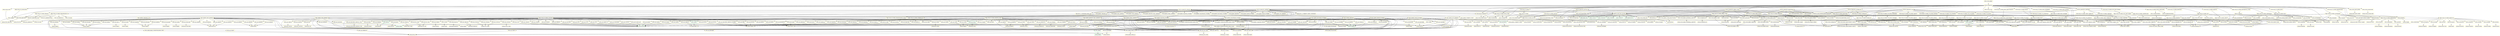 digraph G {
  "DTEL-SUID_IDREF" [shape=box,color=yellow];
  "INTF-IF_IDENTITY" [shape=box,color=yellow,URL="./INTF_IF_IDENTITY.html"];
  "INTF-IF_IDENTITY_PERSON" [shape=box,color=yellow,URL="./INTF_IF_IDENTITY_PERSON.html"];
  "INTF-IF_SUID_NOTIFICATION_HANDLER" [shape=box,color=yellow,URL="./INTF_IF_SUID_NOTIFICATION_HANDLER.html"];
  "DTEL-SUID_CHANGE_MODE" [shape=box,color=yellow,URL="./DTEL_SUID_CHANGE_MODE.html"];
  "DOMA-SUID_CHANGE_MODE" [shape=box,color=yellow,URL="./DOMA_SUID_CHANGE_MODE.html"];
  "DTEL-SUID_NODE_KEY_HANDLE" [shape=box,color=yellow,URL="./DTEL_SUID_NODE_KEY_HANDLE.html"];
  "DTEL-SUID_NODE_KEY" [shape=box,color=yellow,URL="./DTEL_SUID_NODE_KEY.html"];
  "DTEL-SUID_NODE_NAME" [shape=box,color=yellow,URL="./DTEL_SUID_NODE_NAME.html"];
  "DOMA-AS4TAB" [shape=box,color=yellow,URL="./DOMA_AS4TAB.html"];
  "DTEL-XUBNAME" [shape=box,color=yellow,URL="./DTEL_XUBNAME.html"];
  "DOMA-XUBNAME" [shape=box,color=yellow,URL="./DOMA_XUBNAME.html"];
  "INTF-IF_SUID_MSG_BUFFER" [shape=box,color=yellow,URL="./INTF_IF_SUID_MSG_BUFFER.html"];
  "DTEL-BAPILOGSYS" [shape=box,color=green,URL="./DTEL_BAPILOGSYS.html"];
  "DOMA-LOGSYS" [shape=box,color=yellow,URL="./DOMA_LOGSYS.html"];
  "DTEL-BAPI_MSG" [shape=box,color=green,URL="./DTEL_BAPI_MSG.html"];
  "DOMA-TEXT220" [shape=box,color=yellow,URL="./DOMA_TEXT220.html"];
  "DTEL-SYMSGV" [shape=box,color=green,URL="./DTEL_SYMSGV.html"];
  "DOMA-SYCHAR50" [shape=box,color=yellow,URL="./DOMA_SYCHAR50.html"];
  "DTEL-SYMSGNO" [shape=box,color=green,URL="./DTEL_SYMSGNO.html"];
  "DOMA-SYMSGNO" [shape=box,color=yellow,URL="./DOMA_SYMSGNO.html"];
  "DTEL-SYMSGID" [shape=box,color=green,URL="./DTEL_SYMSGID.html"];
  "DOMA-ARBGB" [shape=box,color=yellow,URL="./DOMA_ARBGB.html"];
  "DTEL-SYMSGTY" [shape=box,color=green,URL="./DTEL_SYMSGTY.html"];
  "DOMA-SYCHAR01" [shape=box,color=yellow,URL="./DOMA_SYCHAR01.html"];
  "DTEL-SUID_NODE_FIELD" [shape=box,color=yellow,URL="./DTEL_SUID_NODE_FIELD.html"];
  "DOMA-FDNAME" [shape=box,color=yellow,URL="./DOMA_FDNAME.html"];
  "DTEL-CHAR01" [shape=box,color=yellow,URL="./DTEL_CHAR01.html"];
  "DOMA-CHAR1" [shape=box,color=green,URL="./DOMA_CHAR1.html"];
  "TABL-BUP_S_COMMDATA_READ_API" [shape=box,color=yellow,URL="./TABL_BUP_S_COMMDATA_READ_API.html"];
  "DTEL-ADDR_READ_COMMUNICATION_TYPE" [shape=box,color=yellow,URL="./DTEL_ADDR_READ_COMMUNICATION_TYPE.html"];
  "DOMA-XFELD" [shape=box,color=yellow,URL="./DOMA_XFELD.html"];
  "TTYP-ADDRT_CREATED_ID" [shape=box,color=yellow,URL="./TTYP_ADDRT_CREATED_ID.html"];
  "TABL-ADDRS_CREATED_ID" [shape=box,color=yellow,URL="./TABL_ADDRS_CREATED_ID.html"];
  "DTEL-ADDR_NODE_ID" [shape=box,color=yellow,URL="./DTEL_ADDR_NODE_ID.html"];
  "DOMA-ADDR_NODE_ID" [shape=box,color=yellow,URL="./DOMA_ADDR_NODE_ID.html"];
  "TABL-BUP_S_CURRENT_STATE_COMMDATA" [shape=box,color=yellow,URL="./TABL_BUP_S_CURRENT_STATE_COMMDATA.html"];
  "DTEL-ADDR_CURRENT_STATE" [shape=box,color=yellow,URL="./DTEL_ADDR_CURRENT_STATE.html"];
  "DOMA-ADDR_CURRENT_STATE" [shape=box,color=yellow,URL="./DOMA_ADDR_CURRENT_STATE.html"];
  "TTYP-ADDRT_PAGER_NUMBER" [shape=box,color=yellow,URL="./TTYP_ADDRT_PAGER_NUMBER.html"];
  "TABL-ADDRS_PAGER_NUMBER" [shape=box,color=yellow,URL="./TABL_ADDRS_PAGER_NUMBER.html"];
  "DTEL-AD_OP_CODE" [shape=box,color=yellow,URL="./DTEL_AD_OP_CODE.html"];
  "DOMA-AD_OP_CODE" [shape=box,color=yellow,URL="./DOMA_AD_OP_CODE.html"];
  "TTYP-ADDRT_COMMUNICATION_DATA_USAGE" [shape=box,color=yellow,URL="./TTYP_ADDRT_COMMUNICATION_DATA_USAGE.html"];
  "TABL-ADDRS_COMMUNICATION_DATA_USAGE" [shape=box,color=yellow,URL="./TABL_ADDRS_COMMUNICATION_DATA_USAGE.html"];
  "DTEL-AD_CDEFUSE" [shape=box,color=yellow,URL="./DTEL_AD_CDEFUSE.html"];
  "DTEL-AD_VALFROM" [shape=box,color=yellow,URL="./DTEL_AD_VALFROM.html"];
  "DOMA-TIMESTMP" [shape=box,color=yellow,URL="./DOMA_TIMESTMP.html"];
  "DTEL-AD_VALTO" [shape=box,color=yellow,URL="./DTEL_AD_VALTO.html"];
  "DOMA-TIMESTAMP" [shape=box,color=yellow,URL="./DOMA_TIMESTAMP.html"];
  "DTEL-AD_CUSAGE" [shape=box,color=yellow,URL="./DTEL_AD_CUSAGE.html"];
  "DOMA-AD_CUSAGE" [shape=box,color=yellow,URL="./DOMA_AD_CUSAGE.html"];
  "TTYP-ADDRT_COMMUNICATION_DATA_NOTE" [shape=box,color=yellow,URL="./TTYP_ADDRT_COMMUNICATION_DATA_NOTE.html"];
  "TABL-ADDRS_COMMUNICATION_DATA_NOTE" [shape=box,color=yellow,URL="./TABL_ADDRS_COMMUNICATION_DATA_NOTE.html"];
  "DTEL-AD_REMARK2" [shape=box,color=yellow,URL="./DTEL_AD_REMARK2.html"];
  "DOMA-TEXT50" [shape=box,color=yellow,URL="./DOMA_TEXT50.html"];
  "DTEL-SPRAS" [shape=box,color=green,URL="./DTEL_SPRAS.html"];
  "DOMA-SPRAS" [shape=box,color=green,URL="./DOMA_SPRAS.html"];
  "TTYP-ADDRT_CHANGED_FIELDS" [shape=box,color=yellow,URL="./TTYP_ADDRT_CHANGED_FIELDS.html"];
  "DTEL-ADDR_FIELDNAME" [shape=box,color=yellow,URL="./DTEL_ADDR_FIELDNAME.html"];
  "DOMA-ADDR_FIELDNAME" [shape=box,color=yellow,URL="./DOMA_ADDR_FIELDNAME.html"];
  "DTEL-AD_PAGNRCL" [shape=box,color=yellow,URL="./DTEL_AD_PAGNRCL.html"];
  "DOMA-CHAR30" [shape=box,color=green,URL="./DOMA_CHAR30.html"];
  "DTEL-AD_PGNRLNG" [shape=box,color=yellow,URL="./DTEL_AD_PGNRLNG.html"];
  "DTEL-AD_PAGNMBR" [shape=box,color=yellow,URL="./DTEL_AD_PAGNMBR.html"];
  "DOMA-TEXT30" [shape=box,color=yellow,URL="./DOMA_TEXT30.html"];
  "DTEL-AD_PAGSERV" [shape=box,color=yellow,URL="./DTEL_AD_PAGSERV.html"];
  "DOMA-CHAR4" [shape=box,color=yellow,URL="./DOMA_CHAR4.html"];
  "DTEL-AD_FLNOUSE" [shape=box,color=yellow,URL="./DTEL_AD_FLNOUSE.html"];
  "DTEL-AD_COMCTRY" [shape=box,color=yellow,URL="./DTEL_AD_COMCTRY.html"];
  "DOMA-LAND1" [shape=box,color=yellow,URL="./DOMA_LAND1.html"];
  "TTYP-ADDRT_SSF_ADDRESS" [shape=box,color=yellow,URL="./TTYP_ADDRT_SSF_ADDRESS.html"];
  "TABL-ADDRS_SSF_ADDRESS" [shape=box,color=yellow,URL="./TABL_ADDRS_SSF_ADDRESS.html"];
  "DTEL-AD_SSFID" [shape=box,color=yellow,URL="./DTEL_AD_SSFID.html"];
  "DOMA-AD_SSFID" [shape=box,color=yellow,URL="./DOMA_AD_SSFID.html"];
  "DTEL-CHAR1" [shape=box,color=yellow,URL="./DTEL_CHAR1.html"];
  "DTEL-SSFPROF" [shape=box,color=yellow,URL="./DTEL_SSFPROF.html"];
  "DOMA-TEXT132" [shape=box,color=yellow,URL="./DOMA_TEXT132.html"];
  "DTEL-SSFNS" [shape=box,color=yellow,URL="./DTEL_SSFNS.html"];
  "DOMA-SSFNSD" [shape=box,color=yellow,URL="./DOMA_SSFNSD.html"];
  "DTEL-AD_SSFSCR" [shape=box,color=yellow,URL="./DTEL_AD_SSFSCR.html"];
  "DOMA-AD_SSFSCR" [shape=box,color=yellow,URL="./DOMA_AD_SSFSCR.html"];
  "DTEL-RFCDEST" [shape=box,color=green,URL="./DTEL_RFCDEST.html"];
  "DOMA-RFCDEST" [shape=box,color=yellow,URL="./DOMA_RFCDEST.html"];
  "TTYP-ADDRT_PRINTER" [shape=box,color=yellow,URL="./TTYP_ADDRT_PRINTER.html"];
  "TABL-ADDRS_PRINTER" [shape=box,color=yellow,URL="./TABL_ADDRS_PRINTER.html"];
  "DTEL-RSPOPNAME" [shape=box,color=yellow,URL="./DTEL_RSPOPNAME.html"];
  "DOMA-RSPOPNAME" [shape=box,color=yellow,URL="./DOMA_RSPOPNAME.html"];
  "TTYP-ADDRT_X400_ADDRESS" [shape=box,color=yellow,URL="./TTYP_ADDRT_X400_ADDRESS.html"];
  "TABL-ADDRS_X400_ADDRESS" [shape=box,color=yellow,URL="./TABL_ADDRS_X400_ADDRESS.html"];
  "DTEL-AD_TNEF8" [shape=box,color=yellow,URL="./DTEL_AD_TNEF8.html"];
  "DTEL-AD_TENCODE" [shape=box,color=yellow,URL="./DTEL_AD_TENCODE.html"];
  "DOMA-AD_TENCODE" [shape=box,color=yellow,URL="./DOMA_AD_TENCODE.html"];
  "DTEL-AD_X4DDAV4" [shape=box,color=yellow,URL="./DTEL_AD_X4DDAV4.html"];
  "DOMA-TEXT128" [shape=box,color=yellow,URL="./DOMA_TEXT128.html"];
  "DTEL-AD_X4DDAT4" [shape=box,color=yellow,URL="./DTEL_AD_X4DDAT4.html"];
  "DOMA-TEXT8" [shape=box,color=yellow,URL="./DOMA_TEXT8.html"];
  "DTEL-AD_X4DDAV3" [shape=box,color=yellow,URL="./DTEL_AD_X4DDAV3.html"];
  "DTEL-AD_X4DDAT3" [shape=box,color=yellow,URL="./DTEL_AD_X4DDAT3.html"];
  "DTEL-AD_X4DDAV2" [shape=box,color=yellow,URL="./DTEL_AD_X4DDAV2.html"];
  "DTEL-AD_X4DDAT2" [shape=box,color=yellow,URL="./DTEL_AD_X4DDAT2.html"];
  "DTEL-AD_X4DDAV1" [shape=box,color=yellow,URL="./DTEL_AD_X4DDAV1.html"];
  "DTEL-AD_X4DDAT1" [shape=box,color=yellow,URL="./DTEL_AD_X4DDAT1.html"];
  "DTEL-AD_X4UANID" [shape=box,color=yellow,URL="./DTEL_AD_X4UANID.html"];
  "DOMA-CHAR32" [shape=box,color=yellow,URL="./DOMA_CHAR32.html"];
  "DTEL-AD_X4TRMTP" [shape=box,color=yellow,URL="./DTEL_AD_X4TRMTP.html"];
  "DTEL-AD_X4TRMID" [shape=box,color=yellow,URL="./DTEL_AD_X4TRMID.html"];
  "DOMA-CHAR24" [shape=box,color=yellow,URL="./DOMA_CHAR24.html"];
  "DTEL-AD_X4X121" [shape=box,color=yellow,URL="./DTEL_AD_X4X121.html"];
  "DOMA-CHAR15" [shape=box,color=yellow,URL="./DOMA_CHAR15.html"];
  "DTEL-AD_X4GENER" [shape=box,color=yellow,URL="./DTEL_AD_X4GENER.html"];
  "DOMA-CHAR3" [shape=box,color=yellow,URL="./DOMA_CHAR3.html"];
  "DTEL-AD_X4INI" [shape=box,color=yellow,URL="./DTEL_AD_X4INI.html"];
  "DOMA-CHAR5" [shape=box,color=yellow,URL="./DOMA_CHAR5.html"];
  "DTEL-AD_X4FNAME" [shape=box,color=yellow,URL="./DTEL_AD_X4FNAME.html"];
  "DOMA-CHAR16" [shape=box,color=yellow,URL="./DOMA_CHAR16.html"];
  "DTEL-AD_X4LNAME" [shape=box,color=yellow,URL="./DTEL_AD_X4LNAME.html"];
  "DOMA-CHAR40" [shape=box,color=yellow,URL="./DOMA_CHAR40.html"];
  "DTEL-AD_X4ORG4" [shape=box,color=yellow,URL="./DTEL_AD_X4ORG4.html"];
  "DTEL-AD_X4ORG3" [shape=box,color=yellow,URL="./DTEL_AD_X4ORG3.html"];
  "DTEL-AD_X4ORG2" [shape=box,color=yellow,URL="./DTEL_AD_X4ORG2.html"];
  "DTEL-AD_X4ORG1" [shape=box,color=yellow,URL="./DTEL_AD_X4ORG1.html"];
  "DTEL-AD_X4ORG" [shape=box,color=yellow,URL="./DTEL_AD_X4ORG.html"];
  "DOMA-CHAR64" [shape=box,color=yellow,URL="./DOMA_CHAR64.html"];
  "DTEL-AD_X4PRIVD" [shape=box,color=yellow,URL="./DTEL_AD_X4PRIVD.html"];
  "DTEL-AD_X4ADMIN" [shape=box,color=yellow,URL="./DTEL_AD_X4ADMIN.html"];
  "DTEL-AD_X4CNTRY" [shape=box,color=yellow,URL="./DTEL_AD_X4CNTRY.html"];
  "TTYP-ADDRT_REMOTE_MAIL_ADDRESS" [shape=box,color=yellow,URL="./TTYP_ADDRT_REMOTE_MAIL_ADDRESS.html"];
  "TABL-ADDRS_REMOTE_MAIL_ADDRESS" [shape=box,color=yellow,URL="./TABL_ADDRS_REMOTE_MAIL_ADDRESS.html"];
  "DTEL-AD_UNAME" [shape=box,color=yellow,URL="./DTEL_AD_UNAME.html"];
  "DOMA-CHAR12" [shape=box,color=yellow,URL="./DOMA_CHAR12.html"];
  "DTEL-AD_UMAND" [shape=box,color=yellow,URL="./DTEL_AD_UMAND.html"];
  "DTEL-AD_RCVRTYP" [shape=box,color=yellow,URL="./DTEL_AD_RCVRTYP.html"];
  "DTEL-AD_SYMBDST" [shape=box,color=yellow,URL="./DTEL_AD_SYMBDST.html"];
  "DOMA-CHAR10" [shape=box,color=yellow,URL="./DOMA_CHAR10.html"];
  "TTYP-ADDRT_TELETEX_NUMBER" [shape=box,color=yellow,URL="./TTYP_ADDRT_TELETEX_NUMBER.html"];
  "TABL-ADDRS_TELETEX_NUMBER" [shape=box,color=yellow,URL="./TABL_ADDRS_TELETEX_NUMBER.html"];
  "DTEL-AD_TTXNMBR" [shape=box,color=yellow,URL="./DTEL_AD_TTXNMBR.html"];
  "TTYP-ADDRT_TELEX_NUMBER" [shape=box,color=yellow,URL="./TTYP_ADDRT_TELEX_NUMBER.html"];
  "TABL-ADDRS_TELEX_NUMBER" [shape=box,color=yellow,URL="./TABL_ADDRS_TELEX_NUMBER.html"];
  "DTEL-AD_TLXNMBR" [shape=box,color=yellow,URL="./DTEL_AD_TLXNMBR.html"];
  "TTYP-ADDRT_WEB_ADDRESS" [shape=box,color=yellow,URL="./TTYP_ADDRT_WEB_ADDRESS.html"];
  "TABL-ADDRS_WEB_ADDRESS" [shape=box,color=yellow,URL="./TABL_ADDRS_WEB_ADDRESS.html"];
  "DTEL-AD_URI" [shape=box,color=yellow,URL="./DTEL_AD_URI.html"];
  "DOMA-AD_URI" [shape=box,color=yellow,URL="./DOMA_AD_URI.html"];
  "DTEL-AD_URISCR" [shape=box,color=yellow,URL="./DTEL_AD_URISCR.html"];
  "DOMA-AD_URISCR" [shape=box,color=yellow,URL="./DOMA_AD_URISCR.html"];
  "DTEL-AD_URITYPE" [shape=box,color=yellow,URL="./DTEL_AD_URITYPE.html"];
  "DOMA-AD_URITYPE" [shape=box,color=yellow,URL="./DOMA_AD_URITYPE.html"];
  "TTYP-ADDRT_EMAIL_ADDRESS" [shape=box,color=yellow,URL="./TTYP_ADDRT_EMAIL_ADDRESS.html"];
  "TABL-ADDRS_EMAIL_ADDRESS" [shape=box,color=yellow,URL="./TABL_ADDRS_EMAIL_ADDRESS.html"];
  "DTEL-AD_TNEF6" [shape=box,color=yellow,URL="./DTEL_AD_TNEF6.html"];
  "DTEL-AD_ENCODE" [shape=box,color=yellow,URL="./DTEL_AD_ENCODE.html"];
  "DOMA-AD_ENCODE" [shape=box,color=yellow,URL="./DOMA_AD_ENCODE.html"];
  "DTEL-AD_SMTPAD2" [shape=box,color=yellow,URL="./DTEL_AD_SMTPAD2.html"];
  "DOMA-CHAR20" [shape=box,color=yellow,URL="./DOMA_CHAR20.html"];
  "DTEL-AD_SMTPADR" [shape=box,color=yellow,URL="./DTEL_AD_SMTPADR.html"];
  "DOMA-AD_SMTPADR" [shape=box,color=yellow,URL="./DOMA_AD_SMTPADR.html"];
  "TTYP-ADDRT_FACSIMILE_NUMBER" [shape=box,color=yellow,URL="./TTYP_ADDRT_FACSIMILE_NUMBER.html"];
  "TABL-ADDRS_FACSIMILE_NUMBER" [shape=box,color=yellow,URL="./TABL_ADDRS_FACSIMILE_NUMBER.html"];
  "DTEL-AD_FXGRP" [shape=box,color=yellow,URL="./DTEL_AD_FXGRP.html"];
  "DOMA-AD_FXGRP" [shape=box,color=yellow,URL="./DOMA_AD_FXGRP.html"];
  "DTEL-AD_FAXNRCL" [shape=box,color=yellow,URL="./DTEL_AD_FAXNRCL.html"];
  "DTEL-AD_FXNRLNG" [shape=box,color=yellow,URL="./DTEL_AD_FXNRLNG.html"];
  "DTEL-AD_FXXTNS" [shape=box,color=yellow,URL="./DTEL_AD_FXXTNS.html"];
  "DTEL-AD_FXNMBR" [shape=box,color=yellow,URL="./DTEL_AD_FXNMBR.html"];
  "TTYP-ADDRT_TELEPHONE_NUMBER" [shape=box,color=yellow,URL="./TTYP_ADDRT_TELEPHONE_NUMBER.html"];
  "TABL-ADDRS_TELEPHONE_NUMBER" [shape=box,color=yellow,URL="./TABL_ADDRS_TELEPHONE_NUMBER.html"];
  "DTEL-AD_MOBILE" [shape=box,color=yellow,URL="./DTEL_AD_MOBILE.html"];
  "DOMA-AD_MOBILE" [shape=box,color=yellow,URL="./DOMA_AD_MOBILE.html"];
  "DTEL-AD_FLGSMS" [shape=box,color=yellow,URL="./DTEL_AD_FLGSMS.html"];
  "DOMA-AD_FLGSMS" [shape=box,color=yellow,URL="./DOMA_AD_FLGSMS.html"];
  "DTEL-AD_TELNRCL" [shape=box,color=yellow,URL="./DTEL_AD_TELNRCL.html"];
  "DTEL-AD_TELNRLG" [shape=box,color=yellow,URL="./DTEL_AD_TELNRLG.html"];
  "DTEL-AD_TLXTNS" [shape=box,color=yellow,URL="./DTEL_AD_TLXTNS.html"];
  "DTEL-AD_TLNMBR" [shape=box,color=yellow,URL="./DTEL_AD_TLNMBR.html"];
  "TTYP-SUID_TT_FIELDS" [shape=box,color=yellow,URL="./TTYP_SUID_TT_FIELDS.html"];
  "TABL-SUID_ST_NODE_WORKPLACE" [shape=box,color=yellow,URL="./TABL_SUID_ST_NODE_WORKPLACE.html"];
  "DTEL-AD_COMM" [shape=box,color=yellow,URL="./DTEL_AD_COMM.html"];
  "DOMA-AD_COMM" [shape=box,color=yellow,URL="./DOMA_AD_COMM.html"];
  "DTEL-AD_IH_MAIL" [shape=box,color=yellow,URL="./DTEL_AD_IH_MAIL.html"];
  "DOMA-TEXT10" [shape=box,color=yellow,URL="./DOMA_TEXT10.html"];
  "DTEL-AD_ID_CODE" [shape=box,color=yellow,URL="./DTEL_AD_ID_CODE.html"];
  "DTEL-AD_ROOMNUM" [shape=box,color=yellow,URL="./DTEL_AD_ROOMNUM.html"];
  "DTEL-AD_FLOOR" [shape=box,color=yellow,URL="./DTEL_AD_FLOOR.html"];
  "DTEL-AD_BLDNG_P" [shape=box,color=yellow,URL="./DTEL_AD_BLDNG_P.html"];
  "DTEL-AD_FNCTN" [shape=box,color=yellow,URL="./DTEL_AD_FNCTN.html"];
  "DOMA-TEXT40" [shape=box,color=green,URL="./DOMA_TEXT40.html"];
  "DTEL-AD_DPRTMNT" [shape=box,color=yellow,URL="./DTEL_AD_DPRTMNT.html"];
  "TABL-SUID_ST_NODE_PERSON_NAME" [shape=box,color=yellow,URL="./TABL_SUID_ST_NODE_PERSON_NAME.html"];
  "DTEL-AD_SORT2" [shape=box,color=yellow,URL="./DTEL_AD_SORT2.html"];
  "DTEL-AD_SORT1" [shape=box,color=yellow,URL="./DTEL_AD_SORT1.html"];
  "DTEL-AD_NAMCTRY" [shape=box,color=yellow,URL="./DTEL_AD_NAMCTRY.html"];
  "DTEL-AD_FORMAT" [shape=box,color=yellow,URL="./DTEL_AD_FORMAT.html"];
  "DOMA-AD_NAMFORM" [shape=box,color=yellow,URL="./DOMA_AD_NAMFORM.html"];
  "DTEL-AD_INITS" [shape=box,color=yellow,URL="./DTEL_AD_INITS.html"];
  "DTEL-AD_NICKNAM" [shape=box,color=yellow,URL="./DTEL_AD_NICKNAM.html"];
  "DTEL-AD_TITLES" [shape=box,color=yellow,URL="./DTEL_AD_TITLES.html"];
  "DOMA-AD_TITLES" [shape=box,color=yellow,URL="./DOMA_AD_TITLES.html"];
  "DTEL-AD_PREFIX2" [shape=box,color=yellow,URL="./DTEL_AD_PREFIX2.html"];
  "DOMA-AD_PREFIX" [shape=box,color=yellow,URL="./DOMA_AD_PREFIX.html"];
  "DTEL-AD_PREFIX" [shape=box,color=yellow,URL="./DTEL_AD_PREFIX.html"];
  "DTEL-AD_TITLE2" [shape=box,color=yellow,URL="./DTEL_AD_TITLE2.html"];
  "DOMA-AD_TITLE1" [shape=box,color=yellow,URL="./DOMA_AD_TITLE1.html"];
  "DTEL-AD_TITLE1" [shape=box,color=yellow,URL="./DTEL_AD_TITLE1.html"];
  "DTEL-AD_NAMTEXT" [shape=box,color=yellow,URL="./DTEL_AD_NAMTEXT.html"];
  "DOMA-TEXT80" [shape=box,color=yellow,URL="./DOMA_TEXT80.html"];
  "DTEL-AD_NAMLAS2" [shape=box,color=yellow,URL="./DTEL_AD_NAMLAS2.html"];
  "DTEL-AD_NAMEMID" [shape=box,color=yellow,URL="./DTEL_AD_NAMEMID.html"];
  "DTEL-AD_NAME2_P" [shape=box,color=yellow,URL="./DTEL_AD_NAME2_P.html"];
  "DTEL-AD_NAMELAS" [shape=box,color=yellow,URL="./DTEL_AD_NAMELAS.html"];
  "DTEL-AD_NAMEFIR" [shape=box,color=yellow,URL="./DTEL_AD_NAMEFIR.html"];
  "DTEL-AD_TITLE" [shape=box,color=green,URL="./DTEL_AD_TITLE.html"];
  "DOMA-AD_TITLE" [shape=box,color=yellow,URL="./DOMA_AD_TITLE.html"];
  "DTEL-AD_PERSNUM" [shape=box,color=yellow,URL="./DTEL_AD_PERSNUM.html"];
  "DOMA-AD_PERSNUM" [shape=box,color=yellow,URL="./DOMA_AD_PERSNUM.html"];
  "TABL-SUID_ST_NODE_PERSON" [shape=box,color=yellow,URL="./TABL_SUID_ST_NODE_PERSON.html"];
  "DTEL-BU_PARTNER_GUID" [shape=box,color=yellow,URL="./DTEL_BU_PARTNER_GUID.html"];
  "DOMA-SYSUUID" [shape=box,color=yellow,URL="./DOMA_SYSUUID.html"];
  "TABL-SUID_ST_NODE_ORGANIZATION_NAME" [shape=box,color=yellow,URL="./TABL_SUID_ST_NODE_ORGANIZATION_NAME.html"];
  "DTEL-AD_NAME4" [shape=box,color=yellow,URL="./DTEL_AD_NAME4.html"];
  "DTEL-AD_NAME3" [shape=box,color=yellow,URL="./DTEL_AD_NAME3.html"];
  "DTEL-AD_NAME2" [shape=box,color=yellow,URL="./DTEL_AD_NAME2.html"];
  "DTEL-AD_NAME1" [shape=box,color=yellow,URL="./DTEL_AD_NAME1.html"];
  "TABL-SUID_ST_NODE_LOCATION" [shape=box,color=yellow,URL="./TABL_SUID_ST_NODE_LOCATION.html"];
  "DTEL-AD_TOWNSHIP" [shape=box,color=yellow,URL="./DTEL_AD_TOWNSHIP.html"];
  "DTEL-AD_COUNTY" [shape=box,color=yellow,URL="./DTEL_AD_COUNTY.html"];
  "DTEL-AD_DELIVERY_SERVICE_NUMBER" [shape=box,color=yellow,URL="./DTEL_AD_DELIVERY_SERVICE_NUMBER.html"];
  "DTEL-AD_DELIVERY_SERVICE_TYPE" [shape=box,color=yellow,URL="./DTEL_AD_DELIVERY_SERVICE_TYPE.html"];
  "DOMA-AD_DELIVERY_SERVICE_TYPE" [shape=box,color=yellow,URL="./DOMA_AD_DELIVERY_SERVICE_TYPE.html"];
  "DTEL-AD_PO_BOX_LBY" [shape=box,color=yellow,URL="./DTEL_AD_PO_BOX_LBY.html"];
  "DTEL-AD_REMARK1" [shape=box,color=yellow,URL="./DTEL_AD_REMARK1.html"];
  "DTEL-AD_TXJCD" [shape=box,color=yellow,URL="./DTEL_AD_TXJCD.html"];
  "DOMA-AD_TXJCD" [shape=box,color=yellow,URL="./DOMA_AD_TXJCD.html"];
  "DTEL-AD_TZONE" [shape=box,color=yellow,URL="./DTEL_AD_TZONE.html"];
  "DOMA-TZNZONE" [shape=box,color=yellow,URL="./DOMA_TZNZONE.html"];
  "DTEL-REGIO" [shape=box,color=green,URL="./DTEL_REGIO.html"];
  "DOMA-REGIO" [shape=box,color=yellow,URL="./DOMA_REGIO.html"];
  "DTEL-LAND1" [shape=box,color=green,URL="./DTEL_LAND1.html"];
  "DTEL-AD_BLDNG" [shape=box,color=yellow,URL="./DTEL_AD_BLDNG.html"];
  "DOMA-TEXT20" [shape=box,color=yellow,URL="./DOMA_TEXT20.html"];
  "DTEL-AD_LCTN" [shape=box,color=yellow,URL="./DTEL_AD_LCTN.html"];
  "DTEL-AD_STRSPP3" [shape=box,color=yellow,URL="./DTEL_AD_STRSPP3.html"];
  "DTEL-AD_STRSPP2" [shape=box,color=yellow,URL="./DTEL_AD_STRSPP2.html"];
  "DTEL-AD_STRSPP1" [shape=box,color=yellow,URL="./DTEL_AD_STRSPP1.html"];
  "DTEL-AD_HSNM2" [shape=box,color=yellow,URL="./DTEL_AD_HSNM2.html"];
  "DTEL-AD_HSNM1" [shape=box,color=yellow,URL="./DTEL_AD_HSNM1.html"];
  "DTEL-AD_STRNUM" [shape=box,color=yellow,URL="./DTEL_AD_STRNUM.html"];
  "DOMA-STRT_CODE" [shape=box,color=yellow,URL="./DOMA_STRT_CODE.html"];
  "DTEL-AD_NO_USES" [shape=box,color=yellow,URL="./DTEL_AD_NO_USES.html"];
  "DOMA-AD_NO_USE" [shape=box,color=yellow,URL="./DOMA_AD_NO_USE.html"];
  "DTEL-AD_STREET" [shape=box,color=yellow,URL="./DTEL_AD_STREET.html"];
  "DOMA-TEXT60" [shape=box,color=yellow,URL="./DOMA_TEXT60.html"];
  "DTEL-LZONE" [shape=box,color=yellow,URL="./DTEL_LZONE.html"];
  "DOMA-ZONE" [shape=box,color=yellow,URL="./DOMA_ZONE.html"];
  "DTEL-AD_POBXCTY" [shape=box,color=yellow,URL="./DTEL_AD_POBXCTY.html"];
  "DTEL-AD_POBXREG" [shape=box,color=yellow,URL="./DTEL_AD_POBXREG.html"];
  "DTEL-AD_CIT2NUM" [shape=box,color=yellow,URL="./DTEL_AD_CIT2NUM.html"];
  "DOMA-CITY_CODE" [shape=box,color=yellow,URL="./DOMA_CITY_CODE.html"];
  "DTEL-AD_POBXLOC" [shape=box,color=yellow,URL="./DTEL_AD_POBXLOC.html"];
  "DTEL-AD_POBXNUM" [shape=box,color=yellow,URL="./DTEL_AD_POBXNUM.html"];
  "DTEL-AD_NO_USEP" [shape=box,color=yellow,URL="./DTEL_AD_NO_USEP.html"];
  "DTEL-AD_POBX" [shape=box,color=yellow,URL="./DTEL_AD_POBX.html"];
  "DTEL-AD_PSTCD3" [shape=box,color=yellow,URL="./DTEL_AD_PSTCD3.html"];
  "DTEL-AD_PSTCD2" [shape=box,color=yellow,URL="./DTEL_AD_PSTCD2.html"];
  "DTEL-AD_PSTCD1" [shape=box,color=yellow,URL="./DTEL_AD_PSTCD1.html"];
  "DTEL-REGIOGROUP" [shape=box,color=yellow,URL="./DTEL_REGIOGROUP.html"];
  "DOMA-REGIOGROUP" [shape=box,color=yellow,URL="./DOMA_REGIOGROUP.html"];
  "DTEL-AD_CHECKST" [shape=box,color=yellow,URL="./DTEL_AD_CHECKST.html"];
  "DOMA-AD_CHECKST" [shape=box,color=yellow,URL="./DOMA_AD_CHECKST.html"];
  "DTEL-AD_CITYHNM" [shape=box,color=yellow,URL="./DTEL_AD_CITYHNM.html"];
  "DTEL-AD_CITY3" [shape=box,color=yellow,URL="./DTEL_AD_CITY3.html"];
  "DTEL-AD_CITYPNM" [shape=box,color=yellow,URL="./DTEL_AD_CITYPNM.html"];
  "DOMA-CITYP_CODE" [shape=box,color=yellow,URL="./DOMA_CITYP_CODE.html"];
  "DTEL-AD_CITYNUM" [shape=box,color=yellow,URL="./DTEL_AD_CITYNUM.html"];
  "DTEL-AD_CITY2" [shape=box,color=yellow,URL="./DTEL_AD_CITY2.html"];
  "DTEL-AD_CITY1" [shape=box,color=yellow,URL="./DTEL_AD_CITY1.html"];
  "DTEL-AD_NAME_CO" [shape=box,color=yellow,URL="./DTEL_AD_NAME_CO.html"];
  "TABL-SUID_ST_NODE_ORGANIZATION" [shape=box,color=yellow,URL="./TABL_SUID_ST_NODE_ORGANIZATION.html"];
  "DTEL-SUID_ORGTYPE" [shape=box,color=yellow,URL="./DTEL_SUID_ORGTYPE.html"];
  "DOMA-SUID_ORGTYPE" [shape=box,color=yellow,URL="./DOMA_SUID_ORGTYPE.html"];
  "DTEL-BU_ADDRESS_GUID" [shape=box,color=yellow,URL="./DTEL_BU_ADDRESS_GUID.html"];
  "DTEL-AD_ADDRNUM" [shape=box,color=yellow,URL="./DTEL_AD_ADDRNUM.html"];
  "DOMA-AD_ADDRNUM" [shape=box,color=yellow,URL="./DOMA_AD_ADDRNUM.html"];
  "DTEL-USCOMP" [shape=box,color=yellow,URL="./DTEL_USCOMP.html"];
  "DOMA-USCOMP" [shape=box,color=yellow,URL="./DOMA_USCOMP.html"];
  "DTEL-SESF_BOOLEAN" [shape=box,color=yellow,URL="./DTEL_SESF_BOOLEAN.html"];
  "DOMA-SESF_BOOLEAN" [shape=box,color=yellow,URL="./DOMA_SESF_BOOLEAN.html"];
  "INTF-IF_IDENTITY_PASSWORD" [shape=box,color=yellow,URL="./INTF_IF_IDENTITY_PASSWORD.html"];
  "TABL-SUID_ST_NODE_PWDHASH" [shape=box,color=yellow,URL="./TABL_SUID_ST_NODE_PWDHASH.html"];
  "DTEL-PWD_HASH_STRING" [shape=box,color=yellow,URL="./DTEL_PWD_HASH_STRING.html"];
  "DOMA-PWD_HASH_STRING" [shape=box,color=yellow,URL="./DOMA_PWD_HASH_STRING.html"];
  "DTEL-XUPWDINIT" [shape=box,color=yellow,URL="./DTEL_XUPWDINIT.html"];
  "DOMA-IBOOLEAN3" [shape=box,color=yellow,URL="./DOMA_IBOOLEAN3.html"];
  "DTEL-XULPDAT" [shape=box,color=yellow,URL="./DTEL_XULPDAT.html"];
  "DOMA-DATUM" [shape=box,color=yellow,URL="./DOMA_DATUM.html"];
  "DTEL-XUBCDAT" [shape=box,color=yellow,URL="./DTEL_XUBCDAT.html"];
  "DTEL-PWD_SHA1" [shape=box,color=yellow,URL="./DTEL_PWD_SHA1.html"];
  "DOMA-SHA1_HASH" [shape=box,color=yellow,URL="./DOMA_SHA1_HASH.html"];
  "DTEL-XUCODEVER2" [shape=box,color=yellow,URL="./DTEL_XUCODEVER2.html"];
  "DOMA-XUCODEVER2" [shape=box,color=yellow,URL="./DOMA_XUCODEVER2.html"];
  "DTEL-XUCODE" [shape=box,color=yellow,URL="./DTEL_XUCODE.html"];
  "DOMA-XUCODE" [shape=box,color=yellow,URL="./DOMA_XUCODE.html"];
  "DTEL-XUSPDAT" [shape=box,color=yellow,URL="./DTEL_XUSPDAT.html"];
  "DTEL-SUID_PASSWORD_LOGON" [shape=box,color=yellow,URL="./DTEL_SUID_PASSWORD_LOGON.html"];
  "DOMA-SUID_PASSWORD_LOGON" [shape=box,color=yellow,URL="./DOMA_SUID_PASSWORD_LOGON.html"];
  "DTEL-SUID_PASSWORD_STATE" [shape=box,color=yellow,URL="./DTEL_SUID_PASSWORD_STATE.html"];
  "DOMA-SUID_PASSWORD_STATE" [shape=box,color=yellow,URL="./DOMA_SUID_PASSWORD_STATE.html"];
  "TABL-SUID_ST_NODE_PASSWORD" [shape=box,color=yellow,URL="./TABL_SUID_ST_NODE_PASSWORD.html"];
  "DTEL-XUNCODE" [shape=box,color=yellow,URL="./DTEL_XUNCODE.html"];
  "DOMA-XUBCODE" [shape=box,color=yellow,URL="./DOMA_XUBCODE.html"];
  "INTF-IF_IDENTITY_GLOBALUID" [shape=box,color=yellow,URL="./INTF_IF_IDENTITY_GLOBALUID.html"];
  "TTYP-SUID_TT_NODE_GLOBALUID" [shape=box,color=yellow,URL="./TTYP_SUID_TT_NODE_GLOBALUID.html"];
  "TABL-SUID_ST_NODE_GLOBALUID" [shape=box,color=yellow,URL="./TABL_SUID_ST_NODE_GLOBALUID.html"];
  "DTEL-SUID_GLOBALUID" [shape=box,color=yellow,URL="./DTEL_SUID_GLOBALUID.html"];
  "DOMA-SUID_UUID" [shape=box,color=yellow,URL="./DOMA_SUID_UUID.html"];
  "INTF-IF_IDENTITY_EXTUID" [shape=box,color=yellow,URL="./INTF_IF_IDENTITY_EXTUID.html"];
  "TTYP-SUID_TT_NODE_EXTUID" [shape=box,color=yellow,URL="./TTYP_SUID_TT_NODE_EXTUID.html"];
  "TABL-SUID_ST_NODE_EXTUID" [shape=box,color=yellow,URL="./TABL_SUID_ST_NODE_EXTUID.html"];
  "DTEL-SUID_EXTUID" [shape=box,color=yellow,URL="./DTEL_SUID_EXTUID.html"];
  "DOMA-SUID_EXTUID" [shape=box,color=yellow,URL="./DOMA_SUID_EXTUID.html"];
  "DTEL-SUID_EXTUID_TYPE" [shape=box,color=yellow,URL="./DTEL_SUID_EXTUID_TYPE.html"];
  "DOMA-SUID_EXTUID_TYPE" [shape=box,color=yellow,URL="./DOMA_SUID_EXTUID_TYPE.html"];
  "INTF-IF_IDENTITY_DBMS_USER" [shape=box,color=yellow,URL="./INTF_IF_IDENTITY_DBMS_USER.html"];
  "DTEL-XUGLTGB" [shape=box,color=yellow,URL="./DTEL_XUGLTGB.html"];
  "DTEL-XUGLTGV" [shape=box,color=yellow,URL="./DTEL_XUGLTGV.html"];
  "DTEL-BOOLE_D" [shape=box,color=yellow,URL="./DTEL_BOOLE_D.html"];
  "DOMA-BOOLE" [shape=box,color=yellow,URL="./DOMA_BOOLE.html"];
  "TTYP-SUID_TT_NODE_DBMS_ROLES" [shape=box,color=yellow,URL="./TTYP_SUID_TT_NODE_DBMS_ROLES.html"];
  "TABL-SUID_ST_NODE_DBMS_ROLE" [shape=box,color=yellow,URL="./TABL_SUID_ST_NODE_DBMS_ROLE.html"];
  "DTEL-SUID_DBMS_GRANTOR" [shape=box,color=yellow,URL="./DTEL_SUID_DBMS_GRANTOR.html"];
  "DOMA-SUID_DBMS_USER" [shape=box,color=yellow,URL="./DOMA_SUID_DBMS_USER.html"];
  "DTEL-SUID_DBMS_ROLE" [shape=box,color=yellow,URL="./DTEL_SUID_DBMS_ROLE.html"];
  "DOMA-SUID_DBMS_ROLE" [shape=box,color=yellow,URL="./DOMA_SUID_DBMS_ROLE.html"];
  "TABL-SUID_ST_NODE_DBMS_USER" [shape=box,color=yellow,URL="./TABL_SUID_ST_NODE_DBMS_USER.html"];
  "DTEL-XUDBMXLOCK" [shape=box,color=yellow,URL="./DTEL_XUDBMXLOCK.html"];
  "DOMA-XUDBMXLOCK" [shape=box,color=yellow,URL="./DOMA_XUDBMXLOCK.html"];
  "DTEL-SUID_DBMS_EXTERNAL_IDENTITY" [shape=box,color=yellow,URL="./DTEL_SUID_DBMS_EXTERNAL_IDENTITY.html"];
  "DOMA-SUID_DBMS_EXTERNAL_IDENTITY" [shape=box,color=yellow,URL="./DOMA_SUID_DBMS_EXTERNAL_IDENTITY.html"];
  "DTEL-SUID_DBMS_USER_DEACTIVATED" [shape=box,color=yellow,URL="./DTEL_SUID_DBMS_USER_DEACTIVATED.html"];
  "DTEL-XUNCOD2" [shape=box,color=yellow,URL="./DTEL_XUNCOD2.html"];
  "DTEL-SUID_DBMS_USER" [shape=box,color=yellow,URL="./DTEL_SUID_DBMS_USER.html"];
  "INTF-IF_IDENTITY_CUA" [shape=box,color=yellow,URL="./INTF_IF_IDENTITY_CUA.html"];
  "DTEL-SUID_ROLE_ADJUSTMENT_STATUS" [shape=box,color=yellow,URL="./DTEL_SUID_ROLE_ADJUSTMENT_STATUS.html"];
  "DOMA-SUID_ROLE_ADJUSTMENT_STATUS" [shape=box,color=yellow,URL="./DOMA_SUID_ROLE_ADJUSTMENT_STATUS.html"];
  "TTYP-SUID_TT_NODE_CUA_ROLE_ADJUST" [shape=box,color=yellow,URL="./TTYP_SUID_TT_NODE_CUA_ROLE_ADJUST.html"];
  "TABL-SUID_ST_NODE_CUA_ROLE_ADJUST" [shape=box,color=yellow,URL="./TABL_SUID_ST_NODE_CUA_ROLE_ADJUST.html"];
  "DTEL-AGR_TDATE" [shape=box,color=yellow,URL="./DTEL_AGR_TDATE.html"];
  "DOMA-DATS" [shape=box,color=yellow,URL="./DOMA_DATS.html"];
  "DTEL-AGR_FDATE" [shape=box,color=yellow,URL="./DTEL_AGR_FDATE.html"];
  "DTEL-F_AGR_NAME" [shape=box,color=yellow,URL="./DTEL_F_AGR_NAME.html"];
  "DOMA-F_AGR_NAME" [shape=box,color=yellow,URL="./DOMA_F_AGR_NAME.html"];
  "DTEL-RFCRCVSYS" [shape=box,color=yellow,URL="./DTEL_RFCRCVSYS.html"];
  "TTYP-SUID_TT_NODE_CUA_ROLE_MEMBERS" [shape=box,color=yellow,URL="./TTYP_SUID_TT_NODE_CUA_ROLE_MEMBERS.html"];
  "TABL-SUID_ST_NODE_CUA_ROLE_MEMBER" [shape=box,color=yellow,URL="./TABL_SUID_ST_NODE_CUA_ROLE_MEMBER.html"];
  "TTYP-SUID_TT_NODE_CUA_ROLE_DETAILS" [shape=box,color=yellow,URL="./TTYP_SUID_TT_NODE_CUA_ROLE_DETAILS.html"];
  "TABL-SUID_ST_NODE_CUA_ROLE_DETAIL" [shape=box,color=yellow,URL="./TABL_SUID_ST_NODE_CUA_ROLE_DETAIL.html"];
  "DTEL-AGR_TYPE" [shape=box,color=yellow,URL="./DTEL_AGR_TYPE.html"];
  "DOMA-AGR_TYPE" [shape=box,color=yellow,URL="./DOMA_AGR_TYPE.html"];
  "DTEL-AGR_TITLE" [shape=box,color=yellow,URL="./DTEL_AGR_TITLE.html"];
  "TTYP-SUID_TT_NODE_CUA_ROLES" [shape=box,color=yellow,URL="./TTYP_SUID_TT_NODE_CUA_ROLES.html"];
  "TABL-SUID_ST_NODE_CUA_ROLE" [shape=box,color=yellow,URL="./TABL_SUID_ST_NODE_CUA_ROLE.html"];
  "DTEL-SUID_CHANGE_TO_DAT" [shape=box,color=yellow,URL="./DTEL_SUID_CHANGE_TO_DAT.html"];
  "DTEL-SUID_CHANGE_FROM_DAT" [shape=box,color=yellow,URL="./DTEL_SUID_CHANGE_FROM_DAT.html"];
  "DTEL-AGR_ORGCOL" [shape=box,color=yellow,URL="./DTEL_AGR_ORGCOL.html"];
  "DOMA-AGR_ORGCOL" [shape=box,color=yellow,URL="./DOMA_AGR_ORGCOL.html"];
  "TTYP-SUID_TT_NODE_CUA_PROFILES" [shape=box,color=yellow,URL="./TTYP_SUID_TT_NODE_CUA_PROFILES.html"];
  "TABL-SUID_ST_NODE_CUA_PROFILE" [shape=box,color=yellow,URL="./TABL_SUID_ST_NODE_CUA_PROFILE.html"];
  "DTEL-XUTYP" [shape=box,color=yellow,URL="./DTEL_XUTYP.html"];
  "DOMA-XUTYP" [shape=box,color=yellow,URL="./DOMA_XUTYP.html"];
  "DTEL-XUTEXT" [shape=box,color=yellow,URL="./DTEL_XUTEXT.html"];
  "DOMA-XUTEXT" [shape=box,color=yellow,URL="./DOMA_XUTEXT.html"];
  "DTEL-XUPROFILE" [shape=box,color=yellow,URL="./DTEL_XUPROFILE.html"];
  "DOMA-XUPROFILE" [shape=box,color=yellow,URL="./DOMA_XUPROFILE.html"];
  "TTYP-SUID_TT_NODE_CUA_UCLASSES" [shape=box,color=yellow,URL="./TTYP_SUID_TT_NODE_CUA_UCLASSES.html"];
  "TABL-SUID_ST_NODE_CUA_UCLASS" [shape=box,color=yellow,URL="./TABL_SUID_ST_NODE_CUA_UCLASS.html"];
  "DTEL-XANAME" [shape=box,color=yellow,URL="./DTEL_XANAME.html"];
  "DTEL-MANDT" [shape=box,color=green,URL="./DTEL_MANDT.html"];
  "DOMA-MANDT" [shape=box,color=yellow,URL="./DOMA_MANDT.html"];
  "DTEL-SYSYSID" [shape=box,color=yellow,URL="./DTEL_SYSYSID.html"];
  "DOMA-SYCHAR08" [shape=box,color=yellow,URL="./DOMA_SYCHAR08.html"];
  "DTEL-XBISDAT" [shape=box,color=yellow,URL="./DTEL_XBISDAT.html"];
  "DTEL-XVONDAT" [shape=box,color=yellow,URL="./DTEL_XVONDAT.html"];
  "DTEL-USMM_DEC3" [shape=box,color=yellow,URL="./DTEL_USMM_DEC3.html"];
  "DOMA-USMM_DEC3" [shape=box,color=yellow,URL="./DOMA_USMM_DEC3.html"];
  "DTEL-VERSIONZU" [shape=box,color=yellow,URL="./DTEL_VERSIONZU.html"];
  "DOMA-VERSIONZU" [shape=box,color=yellow,URL="./DOMA_VERSIONZU.html"];
  "DTEL-USERTYPEC" [shape=box,color=yellow,URL="./DTEL_USERTYPEC.html"];
  "DOMA-USERTYPC" [shape=box,color=yellow,URL="./DOMA_USERTYPC.html"];
  "TTYP-SUID_TT_NODE_CUA_SYSTEMS" [shape=box,color=yellow,URL="./TTYP_SUID_TT_NODE_CUA_SYSTEMS.html"];
  "TABL-SUID_ST_NODE_CUA_SYSTEM" [shape=box,color=yellow,URL="./TABL_SUID_ST_NODE_CUA_SYSTEM.html"];
  "DTEL-SUID_SYSTEM_TEXT" [shape=box,color=yellow,URL="./DTEL_SUID_SYSTEM_TEXT.html"];
  "DOMA-SUID_TEXT40" [shape=box,color=yellow,URL="./DOMA_SUID_TEXT40.html"];
  "INTF-IF_IDENTITY_CERTMAP" [shape=box,color=yellow,URL="./INTF_IF_IDENTITY_CERTMAP.html"];
  "TABL-SUID_ST_NODE_CERTMAP" [shape=box,color=yellow,URL="./TABL_SUID_ST_NODE_CERTMAP.html"];
  "DTEL-XUCREATED_ON" [shape=box,color=yellow,URL="./DTEL_XUCREATED_ON.html"];
  "DOMA-TZNTSTMPS" [shape=box,color=yellow,URL="./DOMA_TZNTSTMPS.html"];
  "DTEL-XUCREATED_BY" [shape=box,color=yellow,URL="./DTEL_XUCREATED_BY.html"];
  "DTEL-CERT_ISSUER" [shape=box,color=yellow,URL="./DTEL_CERT_ISSUER.html"];
  "DOMA-CERT_STRING" [shape=box,color=yellow,URL="./DOMA_CERT_STRING.html"];
  "DTEL-CERT_SUBJECT" [shape=box,color=yellow,URL="./DTEL_CERT_SUBJECT.html"];
  "DTEL-SUID_CERT_ISSUERH" [shape=box,color=yellow,URL="./DTEL_SUID_CERT_ISSUERH.html"];
  "DOMA-SUID_SHA1_HASH_CHAR" [shape=box,color=yellow,URL="./DOMA_SUID_SHA1_HASH_CHAR.html"];
  "DTEL-SUID_CERT_SUBJECTH" [shape=box,color=yellow,URL="./DTEL_SUID_CERT_SUBJECTH.html"];
  "TABL-SUID_ST_NODE_CERTIFICATE" [shape=box,color=yellow,URL="./TABL_SUID_ST_NODE_CERTIFICATE.html"];
  "DTEL-SUID_CERTIFICATE" [shape=box,color=yellow,URL="./DTEL_SUID_CERTIFICATE.html"];
  "DOMA-SUID_CERTIFICATE" [shape=box,color=yellow,URL="./DOMA_SUID_CERTIFICATE.html"];
  "TTYP-SUID_TT_NODE_CERT_USRRULES" [shape=box,color=yellow,URL="./TTYP_SUID_TT_NODE_CERT_USRRULES.html"];
  "TABL-SUID_ST_NODE_CERT_USRRULES" [shape=box,color=yellow,URL="./TABL_SUID_ST_NODE_CERT_USRRULES.html"];
  "DTEL-CERT_SUBJECT_ALT" [shape=box,color=yellow,URL="./DTEL_CERT_SUBJECT_ALT.html"];
  "TTYP-SUID_TT_NODE_CERTMAP" [shape=box,color=yellow,URL="./TTYP_SUID_TT_NODE_CERTMAP.html"];
  "INTF-IF_IDENTITY_ADDRESS" [shape=box,color=yellow,URL="./INTF_IF_IDENTITY_ADDRESS.html"];
  "TABL-SUID_ST_NODE_TECH_USER" [shape=box,color=yellow,URL="./TABL_SUID_ST_NODE_TECH_USER.html"];
  "DTEL-SUIDADTYPE" [shape=box,color=yellow,URL="./DTEL_SUIDADTYPE.html"];
  "DOMA-SUIDADTYPE" [shape=box,color=yellow,URL="./DOMA_SUIDADTYPE.html"];
  "DTEL-SUIDTECHID" [shape=box,color=yellow,URL="./DTEL_SUIDTECHID.html"];
  "DOMA-SUIDTECHID" [shape=box,color=yellow,URL="./DOMA_SUIDTECHID.html"];
  "TTYP-SUID_TT_NODE_DOCU" [shape=box,color=yellow,URL="./TTYP_SUID_TT_NODE_DOCU.html"];
  "TABL-SUID_ST_NODE_DOCU" [shape=box,color=yellow,URL="./TABL_SUID_ST_NODE_DOCU.html"];
  "DTEL-XUMODIFIER" [shape=box,color=yellow,URL="./DTEL_XUMODIFIER.html"];
  "DOMA-BNAME" [shape=box,color=yellow,URL="./DOMA_BNAME.html"];
  "DTEL-XUMODTIME" [shape=box,color=yellow,URL="./DTEL_XUMODTIME.html"];
  "DOMA-UZEIT" [shape=box,color=yellow,URL="./DOMA_UZEIT.html"];
  "DTEL-XUMODDATE" [shape=box,color=yellow,URL="./DTEL_XUMODDATE.html"];
  "TABL-SUID_ST_NODE_TECH_USER_DATA" [shape=box,color=yellow,URL="./TABL_SUID_ST_NODE_TECH_USER_DATA.html"];
  "DTEL-SUIDTECHDESC" [shape=box,color=yellow,URL="./DTEL_SUIDTECHDESC.html"];
  "DOMA-SUIDTECHDESC" [shape=box,color=yellow,URL="./DOMA_SUIDTECHDESC.html"];
  "DTEL-SUIDRESPONSIBLE" [shape=box,color=yellow,URL="./DTEL_SUIDRESPONSIBLE.html"];
  "TABL-SUID_ST_NODE_UCLASS" [shape=box,color=yellow,URL="./TABL_SUID_ST_NODE_UCLASS.html"];
  "DTEL-USERTYPEN" [shape=box,color=yellow,URL="./DTEL_USERTYPEN.html"];
  "DOMA-USERTYP" [shape=box,color=yellow,URL="./DOMA_USERTYP.html"];
  "TTYP-SUID_TT_NODE_SNC_EQUI_NAMES" [shape=box,color=yellow,URL="./TTYP_SUID_TT_NODE_SNC_EQUI_NAMES.html"];
  "TABL-SUID_ST_NODE_SNC_EQUI_NAME" [shape=box,color=yellow,URL="./TABL_SUID_ST_NODE_SNC_EQUI_NAME.html"];
  "DTEL-SNC_PNAME" [shape=box,color=yellow,URL="./DTEL_SNC_PNAME.html"];
  "DOMA-SNC_PNAME" [shape=box,color=yellow,URL="./DOMA_SNC_PNAME.html"];
  "TABL-SUID_ST_NODE_SNC" [shape=box,color=yellow,URL="./TABL_SUID_ST_NODE_SNC.html"];
  "DTEL-SUID_SNC_KSTAT" [shape=box,color=yellow,URL="./DTEL_SUID_SNC_KSTAT.html"];
  "DOMA-SUID_SNC_KSTAT" [shape=box,color=yellow,URL="./DOMA_SUID_SNC_KSTAT.html"];
  "DTEL-SNC_GUIFLG" [shape=box,color=yellow,URL="./DTEL_SNC_GUIFLG.html"];
  "DOMA-CHAR1_X" [shape=box,color=yellow,URL="./DOMA_CHAR1_X.html"];
  "TTYP-SUID_TT_NODE_ROLE_ADJUSTMENTS" [shape=box,color=yellow,URL="./TTYP_SUID_TT_NODE_ROLE_ADJUSTMENTS.html"];
  "TABL-SUID_ST_NODE_ROLE_ADJUSTMENT" [shape=box,color=yellow,URL="./TABL_SUID_ST_NODE_ROLE_ADJUSTMENT.html"];
  "DTEL-AGR_NAME" [shape=box,color=yellow,URL="./DTEL_AGR_NAME.html"];
  "DOMA-AGR_NAME" [shape=box,color=yellow,URL="./DOMA_AGR_NAME.html"];
  "TTYP-SUID_TT_NODE_ROLE_MEMBERS" [shape=box,color=yellow,URL="./TTYP_SUID_TT_NODE_ROLE_MEMBERS.html"];
  "TABL-SUID_ST_NODE_ROLE_MEMBER" [shape=box,color=yellow,URL="./TABL_SUID_ST_NODE_ROLE_MEMBER.html"];
  "TTYP-SUID_TT_NODE_ROLE_DETAILS" [shape=box,color=yellow,URL="./TTYP_SUID_TT_NODE_ROLE_DETAILS.html"];
  "TABL-SUID_ST_NODE_ROLE_DETAIL" [shape=box,color=yellow,URL="./TABL_SUID_ST_NODE_ROLE_DETAIL.html"];
  "TTYP-SUID_TT_NODE_ROLES" [shape=box,color=yellow,URL="./TTYP_SUID_TT_NODE_ROLES.html"];
  "TABL-SUID_ST_NODE_ROLE" [shape=box,color=yellow,URL="./TABL_SUID_ST_NODE_ROLE.html"];
  "TABL-SUID_ST_NODE_REFERENCE_USER" [shape=box,color=yellow,URL="./TABL_SUID_ST_NODE_REFERENCE_USER.html"];
  "DTEL-US_REFUS" [shape=box,color=yellow,URL="./DTEL_US_REFUS.html"];
  "TTYP-SUID_TT_NODE_PROFILES" [shape=box,color=yellow,URL="./TTYP_SUID_TT_NODE_PROFILES.html"];
  "TABL-SUID_ST_NODE_PROFILE" [shape=box,color=yellow,URL="./TABL_SUID_ST_NODE_PROFILE.html"];
  "DTEL-XUAKTPAS" [shape=box,color=yellow,URL="./DTEL_XUAKTPAS.html"];
  "DOMA-XUAKTPAS" [shape=box,color=yellow,URL="./DOMA_XUAKTPAS.html"];
  "TTYP-SUID_TT_NODE_PARAMETERS" [shape=box,color=yellow,URL="./TTYP_SUID_TT_NODE_PARAMETERS.html"];
  "TABL-SUID_ST_NODE_PARAMETER" [shape=box,color=yellow,URL="./TABL_SUID_ST_NODE_PARAMETER.html"];
  "DTEL-AS4TEXT" [shape=box,color=yellow,URL="./DTEL_AS4TEXT.html"];
  "DOMA-AS4TEXT" [shape=box,color=yellow,URL="./DOMA_AS4TEXT.html"];
  "DTEL-XUVALUE" [shape=box,color=yellow,URL="./DTEL_XUVALUE.html"];
  "DOMA-XUPARVAL" [shape=box,color=yellow,URL="./DOMA_XUPARVAL.html"];
  "DTEL-MEMORYID" [shape=box,color=yellow,URL="./DTEL_MEMORYID.html"];
  "DOMA-MEMORYID" [shape=box,color=yellow,URL="./DOMA_MEMORYID.html"];
  "TABL-SUID_ST_NODE_LOGONDATA" [shape=box,color=yellow,URL="./TABL_SUID_ST_NODE_LOGONDATA.html"];
  "DTEL-SECURITY_POLICY_NAME" [shape=box,color=yellow,URL="./DTEL_SECURITY_POLICY_NAME.html"];
  "DOMA-SECURITY_POLICY_NAME" [shape=box,color=yellow,URL="./DOMA_SECURITY_POLICY_NAME.html"];
  "DTEL-USALIAS" [shape=box,color=yellow,URL="./DTEL_USALIAS.html"];
  "DOMA-USALIAS" [shape=box,color=yellow,URL="./DOMA_USALIAS.html"];
  "DTEL-XUKOSTL" [shape=box,color=yellow,URL="./DTEL_XUKOSTL.html"];
  "DOMA-CHAR8" [shape=box,color=yellow,URL="./DOMA_CHAR8.html"];
  "DTEL-XUACCNT" [shape=box,color=yellow,URL="./DTEL_XUACCNT.html"];
  "DOMA-XUACCNT" [shape=box,color=yellow,URL="./DOMA_XUACCNT.html"];
  "DTEL-XUCLASS" [shape=box,color=yellow,URL="./DTEL_XUCLASS.html"];
  "DOMA-XUCLASS" [shape=box,color=yellow,URL="./DOMA_XUCLASS.html"];
  "DTEL-XUUSTYP" [shape=box,color=yellow,URL="./DTEL_XUUSTYP.html"];
  "DOMA-XUUSTYP" [shape=box,color=yellow,URL="./DOMA_XUUSTYP.html"];
  "TTYP-SUID_TT_NODE_GROUPS" [shape=box,color=yellow,URL="./TTYP_SUID_TT_NODE_GROUPS.html"];
  "TABL-SUID_ST_NODE_GROUP" [shape=box,color=yellow,URL="./TABL_SUID_ST_NODE_GROUP.html"];
  "DTEL-SUID_GROUP_TEXT" [shape=box,color=yellow,URL="./DTEL_SUID_GROUP_TEXT.html"];
  "TABL-SUID_ST_NODE_DEFAULTS" [shape=box,color=yellow,URL="./TABL_SUID_ST_NODE_DEFAULTS.html"];
  "DTEL-XUTIMEFM" [shape=box,color=yellow,URL="./DTEL_XUTIMEFM.html"];
  "DOMA-XUTIMEFM" [shape=box,color=yellow,URL="./DOMA_XUTIMEFM.html"];
  "DTEL-SUIDTZONE" [shape=box,color=yellow,URL="./DTEL_SUIDTZONE.html"];
  "DTEL-XUSTART" [shape=box,color=yellow,URL="./DTEL_XUSTART.html"];
  "DOMA-SYCHAR30" [shape=box,color=yellow,URL="./DOMA_SYCHAR30.html"];
  "DTEL-XUCATT" [shape=box,color=yellow,URL="./DTEL_XUCATT.html"];
  "DOMA-XUBUTTON" [shape=box,color=yellow,URL="./DOMA_XUBUTTON.html"];
  "DTEL-XULANGU" [shape=box,color=yellow,URL="./DTEL_XULANGU.html"];
  "DOMA-LANG" [shape=box,color=yellow,URL="./DOMA_LANG.html"];
  "DTEL-XUDCPFM" [shape=box,color=yellow,URL="./DTEL_XUDCPFM.html"];
  "DOMA-XUDCPFM" [shape=box,color=yellow,URL="./DOMA_XUDCPFM.html"];
  "DTEL-XUDATFM" [shape=box,color=yellow,URL="./DTEL_XUDATFM.html"];
  "DOMA-XUDATFM" [shape=box,color=yellow,URL="./DOMA_XUDATFM.html"];
  "DTEL-XUSPDA" [shape=box,color=yellow,URL="./DTEL_XUSPDA.html"];
  "DOMA-XUSPDA" [shape=box,color=yellow,URL="./DOMA_XUSPDA.html"];
  "DTEL-XUSPDB" [shape=box,color=yellow,URL="./DTEL_XUSPDB.html"];
  "DOMA-XUSPDB" [shape=box,color=yellow,URL="./DOMA_XUSPDB.html"];
  "DTEL-XUSPLG" [shape=box,color=yellow,URL="./DTEL_XUSPLG.html"];
  "DOMA-XUSPLG" [shape=box,color=yellow,URL="./DOMA_XUSPLG.html"];
  "TTYP-SUID_TT_NODE" [shape=box,color=yellow,URL="./TTYP_SUID_TT_NODE.html"];
  "TABL-SUID_ST_NODE" [shape=box,color=yellow,URL="./TABL_SUID_ST_NODE.html"];
  "TABL-SUID_ST_NODE_ADMINDATA" [shape=box,color=yellow,URL="./TABL_SUID_ST_NODE_ADMINDATA.html"];
  "DTEL-SUID_SAVED_STATUS" [shape=box,color=yellow,URL="./DTEL_SUID_SAVED_STATUS.html"];
  "DOMA-SUID_SAVED_STATUS" [shape=box,color=yellow,URL="./DOMA_SUID_SAVED_STATUS.html"];
  "DTEL-SUID_SAVED_STATUS_TEXT" [shape=box,color=yellow,URL="./DTEL_SUID_SAVED_STATUS_TEXT.html"];
  "DTEL-XULTIME" [shape=box,color=yellow,URL="./DTEL_XULTIME.html"];
  "DTEL-XULDATE" [shape=box,color=yellow,URL="./DTEL_XULDATE.html"];
  "DTEL-XUERDAT" [shape=box,color=yellow,URL="./DTEL_XUERDAT.html"];
  "DTEL-XUANAME" [shape=box,color=yellow,URL="./DTEL_XUANAME.html"];
  "TABL-SUID_ST_LOCKSCOPE" [shape=box,color=yellow,URL="./TABL_SUID_ST_LOCKSCOPE.html"];
  "DTEL-SUID_GUID" [shape=box,color=yellow,URL="./DTEL_SUID_GUID.html"];
  "DTEL-SUID_UUID" [shape=box,color=yellow,URL="./DTEL_SUID_UUID.html"];
  "DTEL-SESF_EDIT_MODE" [shape=box,color=yellow,URL="./DTEL_SESF_EDIT_MODE.html"];
  "DOMA-SESF_EDIT_MODE" [shape=box,color=yellow,URL="./DOMA_SESF_EDIT_MODE.html"];
  "DTEL-SUID_LOCKSCOPE" [shape=box,color=yellow,URL="./DTEL_SUID_LOCKSCOPE.html"];
  "DOMA-SUID_LOCKSCOPE" [shape=box,color=yellow,URL="./DOMA_SUID_LOCKSCOPE.html"];
  "DTEL-SUID_IDREF" -> "INTF-IF_IDENTITY";
  "INTF-IF_IDENTITY" -> "DTEL-SUID_CHANGE_MODE";
  "INTF-IF_IDENTITY" -> "DTEL-SESF_BOOLEAN";
  "INTF-IF_IDENTITY" -> "DTEL-XUCODEVER2";
  "INTF-IF_IDENTITY" -> "DTEL-SUID_PASSWORD_STATE";
  "INTF-IF_IDENTITY" -> "DTEL-XUPWDINIT";
  "INTF-IF_IDENTITY" -> "DTEL-SUID_LOCKSCOPE";
  "INTF-IF_IDENTITY" -> "DTEL-SUID_ORGTYPE";
  "INTF-IF_IDENTITY" -> "DTEL-AGR_ORGCOL";
  "INTF-IF_IDENTITY" -> "DTEL-AGR_TYPE";
  "INTF-IF_IDENTITY" -> "DTEL-XUTYP";
  "INTF-IF_IDENTITY" -> "DTEL-XUAKTPAS";
  "INTF-IF_IDENTITY" -> "DTEL-SESF_EDIT_MODE";
  "INTF-IF_IDENTITY" -> "DTEL-SUID_ROLE_ADJUSTMENT_STATUS";
  "INTF-IF_IDENTITY" -> "DTEL-SUIDADTYPE";
  "INTF-IF_IDENTITY" -> "DTEL-SUID_NODE_FIELD";
  "INTF-IF_IDENTITY" -> "DTEL-SUID_NODE_NAME";
  "INTF-IF_IDENTITY" -> "DTEL-SUID_UUID";
  "INTF-IF_IDENTITY" -> "DTEL-SUID_GUID";
  "INTF-IF_IDENTITY" -> "TABL-SUID_ST_LOCKSCOPE";
  "INTF-IF_IDENTITY" -> "TABL-SUID_ST_NODE_ADMINDATA";
  "INTF-IF_IDENTITY" -> "TTYP-SUID_TT_NODE";
  "INTF-IF_IDENTITY" -> "TABL-SUID_ST_NODE_DEFAULTS";
  "INTF-IF_IDENTITY" -> "DTEL-XUKOSTL";
  "INTF-IF_IDENTITY" -> "TTYP-SUID_TT_NODE_GROUPS";
  "INTF-IF_IDENTITY" -> "DTEL-CHAR01";
  "INTF-IF_IDENTITY" -> "TABL-SUID_ST_NODE_LOGONDATA";
  "INTF-IF_IDENTITY" -> "TTYP-SUID_TT_NODE_PARAMETERS";
  "INTF-IF_IDENTITY" -> "TTYP-SUID_TT_NODE_PROFILES";
  "INTF-IF_IDENTITY" -> "TABL-SUID_ST_NODE_REFERENCE_USER";
  "INTF-IF_IDENTITY" -> "TTYP-SUID_TT_NODE_ROLES";
  "INTF-IF_IDENTITY" -> "TTYP-SUID_TT_NODE_ROLE_DETAILS";
  "INTF-IF_IDENTITY" -> "TTYP-SUID_TT_NODE_ROLE_MEMBERS";
  "INTF-IF_IDENTITY" -> "TTYP-SUID_TT_NODE_ROLE_ADJUSTMENTS";
  "INTF-IF_IDENTITY" -> "TABL-SUID_ST_NODE_SNC";
  "INTF-IF_IDENTITY" -> "TTYP-SUID_TT_NODE_SNC_EQUI_NAMES";
  "INTF-IF_IDENTITY" -> "TABL-SUID_ST_NODE_UCLASS";
  "INTF-IF_IDENTITY" -> "TTYP-SUID_TT_FIELDS";
  "INTF-IF_IDENTITY" -> "TABL-SUID_ST_NODE_TECH_USER_DATA";
  "INTF-IF_IDENTITY" -> "TABL-SUID_ST_NODE_TECH_USER";
  "INTF-IF_IDENTITY" -> "TABL-SUID_ST_NODE_DOCU";
  "INTF-IF_IDENTITY" -> "TTYP-SUID_TT_NODE_DOCU";
  "INTF-IF_IDENTITY" -> "INTF-IF_SUID_MSG_BUFFER";
  "INTF-IF_IDENTITY" -> "INTF-IF_SUID_NOTIFICATION_HANDLER";
  "INTF-IF_IDENTITY" -> "INTF-IF_IDENTITY_ADDRESS";
  "INTF-IF_IDENTITY" -> "INTF-IF_IDENTITY_CERTMAP";
  "INTF-IF_IDENTITY" -> "INTF-IF_IDENTITY_CUA";
  "INTF-IF_IDENTITY" -> "INTF-IF_IDENTITY_DBMS_USER";
  "INTF-IF_IDENTITY" -> "INTF-IF_IDENTITY_EXTUID";
  "INTF-IF_IDENTITY" -> "INTF-IF_IDENTITY_GLOBALUID";
  "INTF-IF_IDENTITY" -> "INTF-IF_IDENTITY_PASSWORD";
  "INTF-IF_IDENTITY" -> "INTF-IF_IDENTITY_PERSON";
  "INTF-IF_IDENTITY_PERSON" -> "DTEL-SESF_BOOLEAN";
  "INTF-IF_IDENTITY_PERSON" -> "TABL-SUID_ST_NODE_ORGANIZATION";
  "INTF-IF_IDENTITY_PERSON" -> "TABL-SUID_ST_NODE_LOCATION";
  "INTF-IF_IDENTITY_PERSON" -> "TABL-SUID_ST_NODE_ORGANIZATION_NAME";
  "INTF-IF_IDENTITY_PERSON" -> "TABL-SUID_ST_NODE_PERSON";
  "INTF-IF_IDENTITY_PERSON" -> "TABL-SUID_ST_NODE_PERSON_NAME";
  "INTF-IF_IDENTITY_PERSON" -> "TABL-SUID_ST_NODE_WORKPLACE";
  "INTF-IF_IDENTITY_PERSON" -> "TTYP-SUID_TT_FIELDS";
  "INTF-IF_IDENTITY_PERSON" -> "TTYP-ADDRT_TELEPHONE_NUMBER";
  "INTF-IF_IDENTITY_PERSON" -> "TTYP-ADDRT_FACSIMILE_NUMBER";
  "INTF-IF_IDENTITY_PERSON" -> "TTYP-ADDRT_EMAIL_ADDRESS";
  "INTF-IF_IDENTITY_PERSON" -> "TTYP-ADDRT_WEB_ADDRESS";
  "INTF-IF_IDENTITY_PERSON" -> "TTYP-ADDRT_TELEX_NUMBER";
  "INTF-IF_IDENTITY_PERSON" -> "TTYP-ADDRT_TELETEX_NUMBER";
  "INTF-IF_IDENTITY_PERSON" -> "TTYP-ADDRT_REMOTE_MAIL_ADDRESS";
  "INTF-IF_IDENTITY_PERSON" -> "TTYP-ADDRT_X400_ADDRESS";
  "INTF-IF_IDENTITY_PERSON" -> "TTYP-ADDRT_PRINTER";
  "INTF-IF_IDENTITY_PERSON" -> "TTYP-ADDRT_SSF_ADDRESS";
  "INTF-IF_IDENTITY_PERSON" -> "TTYP-ADDRT_PAGER_NUMBER";
  "INTF-IF_IDENTITY_PERSON" -> "TABL-BUP_S_CURRENT_STATE_COMMDATA";
  "INTF-IF_IDENTITY_PERSON" -> "TTYP-ADDRT_CREATED_ID";
  "INTF-IF_IDENTITY_PERSON" -> "TABL-BUP_S_COMMDATA_READ_API";
  "INTF-IF_IDENTITY_PERSON" -> "INTF-IF_SUID_MSG_BUFFER";
  "INTF-IF_IDENTITY_PERSON" -> "INTF-IF_SUID_NOTIFICATION_HANDLER";
  "INTF-IF_SUID_NOTIFICATION_HANDLER" -> "DTEL-XUBNAME";
  "INTF-IF_SUID_NOTIFICATION_HANDLER" -> "DTEL-SUID_NODE_NAME";
  "INTF-IF_SUID_NOTIFICATION_HANDLER" -> "DTEL-SUID_NODE_KEY";
  "INTF-IF_SUID_NOTIFICATION_HANDLER" -> "DTEL-SUID_NODE_KEY_HANDLE";
  "INTF-IF_SUID_NOTIFICATION_HANDLER" -> "DTEL-SUID_CHANGE_MODE";
  "DTEL-SUID_CHANGE_MODE" -> "DOMA-SUID_CHANGE_MODE";
  "DTEL-SUID_NODE_NAME" -> "DOMA-AS4TAB";
  "DTEL-XUBNAME" -> "DOMA-XUBNAME";
  "INTF-IF_SUID_MSG_BUFFER" -> "DTEL-CHAR01";
  "INTF-IF_SUID_MSG_BUFFER" -> "DTEL-XUBNAME";
  "INTF-IF_SUID_MSG_BUFFER" -> "DTEL-SUID_NODE_NAME";
  "INTF-IF_SUID_MSG_BUFFER" -> "DTEL-SUID_NODE_KEY";
  "INTF-IF_SUID_MSG_BUFFER" -> "DTEL-SUID_NODE_KEY_HANDLE";
  "INTF-IF_SUID_MSG_BUFFER" -> "DTEL-SUID_NODE_FIELD";
  "INTF-IF_SUID_MSG_BUFFER" -> "DTEL-SYMSGTY";
  "INTF-IF_SUID_MSG_BUFFER" -> "DTEL-SYMSGID";
  "INTF-IF_SUID_MSG_BUFFER" -> "DTEL-SYMSGNO";
  "INTF-IF_SUID_MSG_BUFFER" -> "DTEL-SYMSGV";
  "INTF-IF_SUID_MSG_BUFFER" -> "DTEL-BAPI_MSG";
  "INTF-IF_SUID_MSG_BUFFER" -> "DTEL-BAPILOGSYS";
  "DTEL-BAPILOGSYS" -> "DOMA-LOGSYS";
  "DTEL-BAPI_MSG" -> "DOMA-TEXT220";
  "DTEL-SYMSGV" -> "DOMA-SYCHAR50";
  "DTEL-SYMSGNO" -> "DOMA-SYMSGNO";
  "DTEL-SYMSGID" -> "DOMA-ARBGB";
  "DTEL-SYMSGTY" -> "DOMA-SYCHAR01";
  "DTEL-SUID_NODE_FIELD" -> "DOMA-FDNAME";
  "DTEL-CHAR01" -> "DOMA-CHAR1";
  "TABL-BUP_S_COMMDATA_READ_API" -> "DTEL-ADDR_READ_COMMUNICATION_TYPE";
  "DTEL-ADDR_READ_COMMUNICATION_TYPE" -> "DOMA-XFELD";
  "TTYP-ADDRT_CREATED_ID" -> "TABL-ADDRS_CREATED_ID";
  "TABL-ADDRS_CREATED_ID" -> "DTEL-ADDR_NODE_ID";
  "DTEL-ADDR_NODE_ID" -> "DOMA-ADDR_NODE_ID";
  "TABL-BUP_S_CURRENT_STATE_COMMDATA" -> "DTEL-ADDR_CURRENT_STATE";
  "DTEL-ADDR_CURRENT_STATE" -> "DOMA-ADDR_CURRENT_STATE";
  "TTYP-ADDRT_PAGER_NUMBER" -> "TABL-ADDRS_PAGER_NUMBER";
  "TABL-ADDRS_PAGER_NUMBER" -> "DTEL-ADDR_NODE_ID";
  "TABL-ADDRS_PAGER_NUMBER" -> "DTEL-AD_COMCTRY";
  "TABL-ADDRS_PAGER_NUMBER" -> "DTEL-AD_FLNOUSE";
  "TABL-ADDRS_PAGER_NUMBER" -> "DTEL-AD_PAGSERV";
  "TABL-ADDRS_PAGER_NUMBER" -> "DTEL-AD_PAGNMBR";
  "TABL-ADDRS_PAGER_NUMBER" -> "DTEL-AD_PGNRLNG";
  "TABL-ADDRS_PAGER_NUMBER" -> "DTEL-AD_PAGNRCL";
  "TABL-ADDRS_PAGER_NUMBER" -> "DTEL-AD_VALFROM";
  "TABL-ADDRS_PAGER_NUMBER" -> "DTEL-AD_VALTO";
  "TABL-ADDRS_PAGER_NUMBER" -> "TTYP-ADDRT_CHANGED_FIELDS";
  "TABL-ADDRS_PAGER_NUMBER" -> "TTYP-ADDRT_COMMUNICATION_DATA_NOTE";
  "TABL-ADDRS_PAGER_NUMBER" -> "TTYP-ADDRT_COMMUNICATION_DATA_USAGE";
  "TABL-ADDRS_PAGER_NUMBER" -> "DTEL-AD_OP_CODE";
  "DTEL-AD_OP_CODE" -> "DOMA-AD_OP_CODE";
  "TTYP-ADDRT_COMMUNICATION_DATA_USAGE" -> "TABL-ADDRS_COMMUNICATION_DATA_USAGE";
  "TABL-ADDRS_COMMUNICATION_DATA_USAGE" -> "DTEL-AD_CUSAGE";
  "TABL-ADDRS_COMMUNICATION_DATA_USAGE" -> "DTEL-AD_VALTO";
  "TABL-ADDRS_COMMUNICATION_DATA_USAGE" -> "DTEL-AD_VALFROM";
  "TABL-ADDRS_COMMUNICATION_DATA_USAGE" -> "DTEL-AD_CDEFUSE";
  "TABL-ADDRS_COMMUNICATION_DATA_USAGE" -> "DTEL-ADDR_NODE_ID";
  "TABL-ADDRS_COMMUNICATION_DATA_USAGE" -> "DTEL-AD_OP_CODE";
  "DTEL-AD_CDEFUSE" -> "DOMA-XFELD";
  "DTEL-AD_VALFROM" -> "DOMA-TIMESTMP";
  "DTEL-AD_VALTO" -> "DOMA-TIMESTAMP";
  "DTEL-AD_CUSAGE" -> "DOMA-AD_CUSAGE";
  "TTYP-ADDRT_COMMUNICATION_DATA_NOTE" -> "TABL-ADDRS_COMMUNICATION_DATA_NOTE";
  "TABL-ADDRS_COMMUNICATION_DATA_NOTE" -> "DTEL-SPRAS";
  "TABL-ADDRS_COMMUNICATION_DATA_NOTE" -> "DTEL-AD_REMARK2";
  "TABL-ADDRS_COMMUNICATION_DATA_NOTE" -> "DTEL-AD_OP_CODE";
  "DTEL-AD_REMARK2" -> "DOMA-TEXT50";
  "DTEL-SPRAS" -> "DOMA-SPRAS";
  "TTYP-ADDRT_CHANGED_FIELDS" -> "DTEL-ADDR_FIELDNAME";
  "DTEL-ADDR_FIELDNAME" -> "DOMA-ADDR_FIELDNAME";
  "DTEL-AD_PAGNRCL" -> "DOMA-CHAR30";
  "DTEL-AD_PGNRLNG" -> "DOMA-CHAR30";
  "DTEL-AD_PAGNMBR" -> "DOMA-TEXT30";
  "DTEL-AD_PAGSERV" -> "DOMA-CHAR4";
  "DTEL-AD_FLNOUSE" -> "DOMA-XFELD";
  "DTEL-AD_COMCTRY" -> "DOMA-LAND1";
  "TTYP-ADDRT_SSF_ADDRESS" -> "TABL-ADDRS_SSF_ADDRESS";
  "TABL-ADDRS_SSF_ADDRESS" -> "DTEL-ADDR_NODE_ID";
  "TABL-ADDRS_SSF_ADDRESS" -> "DTEL-AD_FLNOUSE";
  "TABL-ADDRS_SSF_ADDRESS" -> "DTEL-RFCDEST";
  "TABL-ADDRS_SSF_ADDRESS" -> "DTEL-AD_SSFSCR";
  "TABL-ADDRS_SSF_ADDRESS" -> "DTEL-SSFNS";
  "TABL-ADDRS_SSF_ADDRESS" -> "DTEL-SSFPROF";
  "TABL-ADDRS_SSF_ADDRESS" -> "DTEL-CHAR1";
  "TABL-ADDRS_SSF_ADDRESS" -> "DTEL-AD_VALFROM";
  "TABL-ADDRS_SSF_ADDRESS" -> "DTEL-AD_VALTO";
  "TABL-ADDRS_SSF_ADDRESS" -> "TTYP-ADDRT_CHANGED_FIELDS";
  "TABL-ADDRS_SSF_ADDRESS" -> "TTYP-ADDRT_COMMUNICATION_DATA_NOTE";
  "TABL-ADDRS_SSF_ADDRESS" -> "TTYP-ADDRT_COMMUNICATION_DATA_USAGE";
  "TABL-ADDRS_SSF_ADDRESS" -> "DTEL-AD_OP_CODE";
  "TABL-ADDRS_SSF_ADDRESS" -> "DTEL-AD_SSFID";
  "DTEL-AD_SSFID" -> "DOMA-AD_SSFID";
  "DTEL-CHAR1" -> "DOMA-CHAR1";
  "DTEL-SSFPROF" -> "DOMA-TEXT132";
  "DTEL-SSFNS" -> "DOMA-SSFNSD";
  "DTEL-AD_SSFSCR" -> "DOMA-AD_SSFSCR";
  "DTEL-RFCDEST" -> "DOMA-RFCDEST";
  "TTYP-ADDRT_PRINTER" -> "TABL-ADDRS_PRINTER";
  "TABL-ADDRS_PRINTER" -> "DTEL-ADDR_NODE_ID";
  "TABL-ADDRS_PRINTER" -> "DTEL-AD_FLNOUSE";
  "TABL-ADDRS_PRINTER" -> "DTEL-RSPOPNAME";
  "TABL-ADDRS_PRINTER" -> "DTEL-AD_VALFROM";
  "TABL-ADDRS_PRINTER" -> "DTEL-AD_VALTO";
  "TABL-ADDRS_PRINTER" -> "TTYP-ADDRT_CHANGED_FIELDS";
  "TABL-ADDRS_PRINTER" -> "TTYP-ADDRT_COMMUNICATION_DATA_NOTE";
  "TABL-ADDRS_PRINTER" -> "TTYP-ADDRT_COMMUNICATION_DATA_USAGE";
  "TABL-ADDRS_PRINTER" -> "DTEL-AD_OP_CODE";
  "DTEL-RSPOPNAME" -> "DOMA-RSPOPNAME";
  "TTYP-ADDRT_X400_ADDRESS" -> "TABL-ADDRS_X400_ADDRESS";
  "TABL-ADDRS_X400_ADDRESS" -> "DTEL-ADDR_NODE_ID";
  "TABL-ADDRS_X400_ADDRESS" -> "DTEL-AD_FLNOUSE";
  "TABL-ADDRS_X400_ADDRESS" -> "DTEL-AD_X4CNTRY";
  "TABL-ADDRS_X400_ADDRESS" -> "DTEL-AD_X4ADMIN";
  "TABL-ADDRS_X400_ADDRESS" -> "DTEL-AD_X4PRIVD";
  "TABL-ADDRS_X400_ADDRESS" -> "DTEL-AD_X4ORG";
  "TABL-ADDRS_X400_ADDRESS" -> "DTEL-AD_X4ORG1";
  "TABL-ADDRS_X400_ADDRESS" -> "DTEL-AD_X4ORG2";
  "TABL-ADDRS_X400_ADDRESS" -> "DTEL-AD_X4ORG3";
  "TABL-ADDRS_X400_ADDRESS" -> "DTEL-AD_X4ORG4";
  "TABL-ADDRS_X400_ADDRESS" -> "DTEL-AD_X4LNAME";
  "TABL-ADDRS_X400_ADDRESS" -> "DTEL-AD_X4FNAME";
  "TABL-ADDRS_X400_ADDRESS" -> "DTEL-AD_X4INI";
  "TABL-ADDRS_X400_ADDRESS" -> "DTEL-AD_X4GENER";
  "TABL-ADDRS_X400_ADDRESS" -> "DTEL-AD_X4X121";
  "TABL-ADDRS_X400_ADDRESS" -> "DTEL-AD_X4TRMID";
  "TABL-ADDRS_X400_ADDRESS" -> "DTEL-AD_X4TRMTP";
  "TABL-ADDRS_X400_ADDRESS" -> "DTEL-AD_X4UANID";
  "TABL-ADDRS_X400_ADDRESS" -> "DTEL-AD_X4DDAT1";
  "TABL-ADDRS_X400_ADDRESS" -> "DTEL-AD_X4DDAV1";
  "TABL-ADDRS_X400_ADDRESS" -> "DTEL-AD_X4DDAT2";
  "TABL-ADDRS_X400_ADDRESS" -> "DTEL-AD_X4DDAV2";
  "TABL-ADDRS_X400_ADDRESS" -> "DTEL-AD_X4DDAT3";
  "TABL-ADDRS_X400_ADDRESS" -> "DTEL-AD_X4DDAV3";
  "TABL-ADDRS_X400_ADDRESS" -> "DTEL-AD_X4DDAT4";
  "TABL-ADDRS_X400_ADDRESS" -> "DTEL-AD_X4DDAV4";
  "TABL-ADDRS_X400_ADDRESS" -> "DTEL-AD_TENCODE";
  "TABL-ADDRS_X400_ADDRESS" -> "DTEL-AD_TNEF8";
  "TABL-ADDRS_X400_ADDRESS" -> "DTEL-AD_VALFROM";
  "TABL-ADDRS_X400_ADDRESS" -> "DTEL-AD_VALTO";
  "TABL-ADDRS_X400_ADDRESS" -> "TTYP-ADDRT_CHANGED_FIELDS";
  "TABL-ADDRS_X400_ADDRESS" -> "TTYP-ADDRT_COMMUNICATION_DATA_NOTE";
  "TABL-ADDRS_X400_ADDRESS" -> "TTYP-ADDRT_COMMUNICATION_DATA_USAGE";
  "TABL-ADDRS_X400_ADDRESS" -> "DTEL-AD_OP_CODE";
  "DTEL-AD_TNEF8" -> "DOMA-XFELD";
  "DTEL-AD_TENCODE" -> "DOMA-AD_TENCODE";
  "DTEL-AD_X4DDAV4" -> "DOMA-TEXT128";
  "DTEL-AD_X4DDAT4" -> "DOMA-TEXT8";
  "DTEL-AD_X4DDAV3" -> "DOMA-TEXT128";
  "DTEL-AD_X4DDAT3" -> "DOMA-TEXT8";
  "DTEL-AD_X4DDAV2" -> "DOMA-TEXT128";
  "DTEL-AD_X4DDAT2" -> "DOMA-TEXT8";
  "DTEL-AD_X4DDAV1" -> "DOMA-TEXT128";
  "DTEL-AD_X4DDAT1" -> "DOMA-TEXT8";
  "DTEL-AD_X4UANID" -> "DOMA-CHAR32";
  "DTEL-AD_X4TRMTP" -> "DOMA-CHAR1";
  "DTEL-AD_X4TRMID" -> "DOMA-CHAR24";
  "DTEL-AD_X4X121" -> "DOMA-CHAR15";
  "DTEL-AD_X4GENER" -> "DOMA-CHAR3";
  "DTEL-AD_X4INI" -> "DOMA-CHAR5";
  "DTEL-AD_X4FNAME" -> "DOMA-CHAR16";
  "DTEL-AD_X4LNAME" -> "DOMA-CHAR40";
  "DTEL-AD_X4ORG4" -> "DOMA-CHAR32";
  "DTEL-AD_X4ORG3" -> "DOMA-CHAR32";
  "DTEL-AD_X4ORG2" -> "DOMA-CHAR32";
  "DTEL-AD_X4ORG1" -> "DOMA-CHAR32";
  "DTEL-AD_X4ORG" -> "DOMA-CHAR64";
  "DTEL-AD_X4PRIVD" -> "DOMA-CHAR16";
  "DTEL-AD_X4ADMIN" -> "DOMA-CHAR16";
  "DTEL-AD_X4CNTRY" -> "DOMA-LAND1";
  "TTYP-ADDRT_REMOTE_MAIL_ADDRESS" -> "TABL-ADDRS_REMOTE_MAIL_ADDRESS";
  "TABL-ADDRS_REMOTE_MAIL_ADDRESS" -> "DTEL-ADDR_NODE_ID";
  "TABL-ADDRS_REMOTE_MAIL_ADDRESS" -> "DTEL-AD_FLNOUSE";
  "TABL-ADDRS_REMOTE_MAIL_ADDRESS" -> "DTEL-AD_SYMBDST";
  "TABL-ADDRS_REMOTE_MAIL_ADDRESS" -> "DTEL-AD_RCVRTYP";
  "TABL-ADDRS_REMOTE_MAIL_ADDRESS" -> "DTEL-AD_UMAND";
  "TABL-ADDRS_REMOTE_MAIL_ADDRESS" -> "DTEL-AD_UNAME";
  "TABL-ADDRS_REMOTE_MAIL_ADDRESS" -> "DTEL-AD_VALFROM";
  "TABL-ADDRS_REMOTE_MAIL_ADDRESS" -> "DTEL-AD_VALTO";
  "TABL-ADDRS_REMOTE_MAIL_ADDRESS" -> "TTYP-ADDRT_CHANGED_FIELDS";
  "TABL-ADDRS_REMOTE_MAIL_ADDRESS" -> "TTYP-ADDRT_COMMUNICATION_DATA_NOTE";
  "TABL-ADDRS_REMOTE_MAIL_ADDRESS" -> "TTYP-ADDRT_COMMUNICATION_DATA_USAGE";
  "TABL-ADDRS_REMOTE_MAIL_ADDRESS" -> "DTEL-AD_OP_CODE";
  "DTEL-AD_UNAME" -> "DOMA-CHAR12";
  "DTEL-AD_UMAND" -> "DOMA-CHAR3";
  "DTEL-AD_RCVRTYP" -> "DOMA-CHAR1";
  "DTEL-AD_SYMBDST" -> "DOMA-CHAR10";
  "TTYP-ADDRT_TELETEX_NUMBER" -> "TABL-ADDRS_TELETEX_NUMBER";
  "TABL-ADDRS_TELETEX_NUMBER" -> "DTEL-ADDR_NODE_ID";
  "TABL-ADDRS_TELETEX_NUMBER" -> "DTEL-AD_FLNOUSE";
  "TABL-ADDRS_TELETEX_NUMBER" -> "DTEL-AD_TTXNMBR";
  "TABL-ADDRS_TELETEX_NUMBER" -> "DTEL-AD_VALFROM";
  "TABL-ADDRS_TELETEX_NUMBER" -> "DTEL-AD_VALTO";
  "TABL-ADDRS_TELETEX_NUMBER" -> "TTYP-ADDRT_CHANGED_FIELDS";
  "TABL-ADDRS_TELETEX_NUMBER" -> "TTYP-ADDRT_COMMUNICATION_DATA_NOTE";
  "TABL-ADDRS_TELETEX_NUMBER" -> "TTYP-ADDRT_COMMUNICATION_DATA_USAGE";
  "TABL-ADDRS_TELETEX_NUMBER" -> "DTEL-AD_OP_CODE";
  "DTEL-AD_TTXNMBR" -> "DOMA-TEXT30";
  "TTYP-ADDRT_TELEX_NUMBER" -> "TABL-ADDRS_TELEX_NUMBER";
  "TABL-ADDRS_TELEX_NUMBER" -> "DTEL-ADDR_NODE_ID";
  "TABL-ADDRS_TELEX_NUMBER" -> "DTEL-AD_FLNOUSE";
  "TABL-ADDRS_TELEX_NUMBER" -> "DTEL-AD_TLXNMBR";
  "TABL-ADDRS_TELEX_NUMBER" -> "DTEL-AD_VALFROM";
  "TABL-ADDRS_TELEX_NUMBER" -> "DTEL-AD_VALTO";
  "TABL-ADDRS_TELEX_NUMBER" -> "TTYP-ADDRT_CHANGED_FIELDS";
  "TABL-ADDRS_TELEX_NUMBER" -> "TTYP-ADDRT_COMMUNICATION_DATA_NOTE";
  "TABL-ADDRS_TELEX_NUMBER" -> "TTYP-ADDRT_COMMUNICATION_DATA_USAGE";
  "TABL-ADDRS_TELEX_NUMBER" -> "DTEL-AD_OP_CODE";
  "DTEL-AD_TLXNMBR" -> "DOMA-TEXT30";
  "TTYP-ADDRT_WEB_ADDRESS" -> "TABL-ADDRS_WEB_ADDRESS";
  "TABL-ADDRS_WEB_ADDRESS" -> "DTEL-ADDR_NODE_ID";
  "TABL-ADDRS_WEB_ADDRESS" -> "DTEL-AD_FLNOUSE";
  "TABL-ADDRS_WEB_ADDRESS" -> "DTEL-AD_URITYPE";
  "TABL-ADDRS_WEB_ADDRESS" -> "DTEL-AD_URISCR";
  "TABL-ADDRS_WEB_ADDRESS" -> "DTEL-AD_VALFROM";
  "TABL-ADDRS_WEB_ADDRESS" -> "DTEL-AD_VALTO";
  "TABL-ADDRS_WEB_ADDRESS" -> "TTYP-ADDRT_CHANGED_FIELDS";
  "TABL-ADDRS_WEB_ADDRESS" -> "TTYP-ADDRT_COMMUNICATION_DATA_NOTE";
  "TABL-ADDRS_WEB_ADDRESS" -> "TTYP-ADDRT_COMMUNICATION_DATA_USAGE";
  "TABL-ADDRS_WEB_ADDRESS" -> "DTEL-AD_OP_CODE";
  "TABL-ADDRS_WEB_ADDRESS" -> "DTEL-AD_URI";
  "DTEL-AD_URI" -> "DOMA-AD_URI";
  "DTEL-AD_URISCR" -> "DOMA-AD_URISCR";
  "DTEL-AD_URITYPE" -> "DOMA-AD_URITYPE";
  "TTYP-ADDRT_EMAIL_ADDRESS" -> "TABL-ADDRS_EMAIL_ADDRESS";
  "TABL-ADDRS_EMAIL_ADDRESS" -> "DTEL-ADDR_NODE_ID";
  "TABL-ADDRS_EMAIL_ADDRESS" -> "DTEL-AD_FLNOUSE";
  "TABL-ADDRS_EMAIL_ADDRESS" -> "DTEL-AD_SMTPADR";
  "TABL-ADDRS_EMAIL_ADDRESS" -> "DTEL-AD_SMTPAD2";
  "TABL-ADDRS_EMAIL_ADDRESS" -> "DTEL-AD_ENCODE";
  "TABL-ADDRS_EMAIL_ADDRESS" -> "DTEL-AD_TNEF6";
  "TABL-ADDRS_EMAIL_ADDRESS" -> "DTEL-AD_VALFROM";
  "TABL-ADDRS_EMAIL_ADDRESS" -> "DTEL-AD_VALTO";
  "TABL-ADDRS_EMAIL_ADDRESS" -> "TTYP-ADDRT_CHANGED_FIELDS";
  "TABL-ADDRS_EMAIL_ADDRESS" -> "TTYP-ADDRT_COMMUNICATION_DATA_NOTE";
  "TABL-ADDRS_EMAIL_ADDRESS" -> "TTYP-ADDRT_COMMUNICATION_DATA_USAGE";
  "TABL-ADDRS_EMAIL_ADDRESS" -> "DTEL-AD_OP_CODE";
  "DTEL-AD_TNEF6" -> "DOMA-XFELD";
  "DTEL-AD_ENCODE" -> "DOMA-AD_ENCODE";
  "DTEL-AD_SMTPAD2" -> "DOMA-CHAR20";
  "DTEL-AD_SMTPADR" -> "DOMA-AD_SMTPADR";
  "TTYP-ADDRT_FACSIMILE_NUMBER" -> "TABL-ADDRS_FACSIMILE_NUMBER";
  "TABL-ADDRS_FACSIMILE_NUMBER" -> "DTEL-ADDR_NODE_ID";
  "TABL-ADDRS_FACSIMILE_NUMBER" -> "DTEL-AD_COMCTRY";
  "TABL-ADDRS_FACSIMILE_NUMBER" -> "DTEL-AD_FLNOUSE";
  "TABL-ADDRS_FACSIMILE_NUMBER" -> "DTEL-AD_FXNMBR";
  "TABL-ADDRS_FACSIMILE_NUMBER" -> "DTEL-AD_FXXTNS";
  "TABL-ADDRS_FACSIMILE_NUMBER" -> "DTEL-AD_FXNRLNG";
  "TABL-ADDRS_FACSIMILE_NUMBER" -> "DTEL-AD_FAXNRCL";
  "TABL-ADDRS_FACSIMILE_NUMBER" -> "DTEL-AD_FXGRP";
  "TABL-ADDRS_FACSIMILE_NUMBER" -> "DTEL-AD_VALFROM";
  "TABL-ADDRS_FACSIMILE_NUMBER" -> "DTEL-AD_VALTO";
  "TABL-ADDRS_FACSIMILE_NUMBER" -> "TTYP-ADDRT_CHANGED_FIELDS";
  "TABL-ADDRS_FACSIMILE_NUMBER" -> "TTYP-ADDRT_COMMUNICATION_DATA_NOTE";
  "TABL-ADDRS_FACSIMILE_NUMBER" -> "TTYP-ADDRT_COMMUNICATION_DATA_USAGE";
  "TABL-ADDRS_FACSIMILE_NUMBER" -> "DTEL-AD_OP_CODE";
  "DTEL-AD_FXGRP" -> "DOMA-AD_FXGRP";
  "DTEL-AD_FAXNRCL" -> "DOMA-CHAR30";
  "DTEL-AD_FXNRLNG" -> "DOMA-CHAR30";
  "DTEL-AD_FXXTNS" -> "DOMA-CHAR10";
  "DTEL-AD_FXNMBR" -> "DOMA-CHAR30";
  "TTYP-ADDRT_TELEPHONE_NUMBER" -> "TABL-ADDRS_TELEPHONE_NUMBER";
  "TABL-ADDRS_TELEPHONE_NUMBER" -> "DTEL-ADDR_NODE_ID";
  "TABL-ADDRS_TELEPHONE_NUMBER" -> "DTEL-AD_COMCTRY";
  "TABL-ADDRS_TELEPHONE_NUMBER" -> "DTEL-AD_FLNOUSE";
  "TABL-ADDRS_TELEPHONE_NUMBER" -> "DTEL-AD_TLNMBR";
  "TABL-ADDRS_TELEPHONE_NUMBER" -> "DTEL-AD_TLXTNS";
  "TABL-ADDRS_TELEPHONE_NUMBER" -> "DTEL-AD_TELNRLG";
  "TABL-ADDRS_TELEPHONE_NUMBER" -> "DTEL-AD_TELNRCL";
  "TABL-ADDRS_TELEPHONE_NUMBER" -> "DTEL-AD_FLGSMS";
  "TABL-ADDRS_TELEPHONE_NUMBER" -> "DTEL-AD_MOBILE";
  "TABL-ADDRS_TELEPHONE_NUMBER" -> "DTEL-AD_VALFROM";
  "TABL-ADDRS_TELEPHONE_NUMBER" -> "DTEL-AD_VALTO";
  "TABL-ADDRS_TELEPHONE_NUMBER" -> "TTYP-ADDRT_CHANGED_FIELDS";
  "TABL-ADDRS_TELEPHONE_NUMBER" -> "TTYP-ADDRT_COMMUNICATION_DATA_NOTE";
  "TABL-ADDRS_TELEPHONE_NUMBER" -> "TTYP-ADDRT_COMMUNICATION_DATA_USAGE";
  "TABL-ADDRS_TELEPHONE_NUMBER" -> "DTEL-AD_OP_CODE";
  "DTEL-AD_MOBILE" -> "DOMA-AD_MOBILE";
  "DTEL-AD_FLGSMS" -> "DOMA-AD_FLGSMS";
  "DTEL-AD_TELNRCL" -> "DOMA-CHAR30";
  "DTEL-AD_TELNRLG" -> "DOMA-CHAR30";
  "DTEL-AD_TLXTNS" -> "DOMA-CHAR10";
  "DTEL-AD_TLNMBR" -> "DOMA-CHAR30";
  "TTYP-SUID_TT_FIELDS" -> "DTEL-SUID_NODE_FIELD";
  "TABL-SUID_ST_NODE_WORKPLACE" -> "DTEL-AD_DPRTMNT";
  "TABL-SUID_ST_NODE_WORKPLACE" -> "DTEL-AD_FNCTN";
  "TABL-SUID_ST_NODE_WORKPLACE" -> "DTEL-AD_BLDNG_P";
  "TABL-SUID_ST_NODE_WORKPLACE" -> "DTEL-AD_FLOOR";
  "TABL-SUID_ST_NODE_WORKPLACE" -> "DTEL-AD_ROOMNUM";
  "TABL-SUID_ST_NODE_WORKPLACE" -> "DTEL-AD_ID_CODE";
  "TABL-SUID_ST_NODE_WORKPLACE" -> "DTEL-AD_IH_MAIL";
  "TABL-SUID_ST_NODE_WORKPLACE" -> "DTEL-AD_COMM";
  "DTEL-AD_COMM" -> "DOMA-AD_COMM";
  "DTEL-AD_IH_MAIL" -> "DOMA-TEXT10";
  "DTEL-AD_ID_CODE" -> "DOMA-TEXT10";
  "DTEL-AD_ROOMNUM" -> "DOMA-TEXT10";
  "DTEL-AD_FLOOR" -> "DOMA-TEXT10";
  "DTEL-AD_BLDNG_P" -> "DOMA-TEXT10";
  "DTEL-AD_FNCTN" -> "DOMA-TEXT40";
  "DTEL-AD_DPRTMNT" -> "DOMA-TEXT40";
  "TABL-SUID_ST_NODE_PERSON_NAME" -> "DTEL-AD_PERSNUM";
  "TABL-SUID_ST_NODE_PERSON_NAME" -> "DTEL-AD_TITLE";
  "TABL-SUID_ST_NODE_PERSON_NAME" -> "DTEL-AD_NAMEFIR";
  "TABL-SUID_ST_NODE_PERSON_NAME" -> "DTEL-AD_NAMELAS";
  "TABL-SUID_ST_NODE_PERSON_NAME" -> "DTEL-AD_NAME2_P";
  "TABL-SUID_ST_NODE_PERSON_NAME" -> "DTEL-AD_NAMEMID";
  "TABL-SUID_ST_NODE_PERSON_NAME" -> "DTEL-AD_NAMLAS2";
  "TABL-SUID_ST_NODE_PERSON_NAME" -> "DTEL-AD_NAMTEXT";
  "TABL-SUID_ST_NODE_PERSON_NAME" -> "DTEL-AD_TITLE1";
  "TABL-SUID_ST_NODE_PERSON_NAME" -> "DTEL-AD_TITLE2";
  "TABL-SUID_ST_NODE_PERSON_NAME" -> "DTEL-AD_PREFIX";
  "TABL-SUID_ST_NODE_PERSON_NAME" -> "DTEL-AD_PREFIX2";
  "TABL-SUID_ST_NODE_PERSON_NAME" -> "DTEL-AD_TITLES";
  "TABL-SUID_ST_NODE_PERSON_NAME" -> "DTEL-AD_NICKNAM";
  "TABL-SUID_ST_NODE_PERSON_NAME" -> "DTEL-AD_INITS";
  "TABL-SUID_ST_NODE_PERSON_NAME" -> "DTEL-AD_FORMAT";
  "TABL-SUID_ST_NODE_PERSON_NAME" -> "DTEL-AD_NAMCTRY";
  "TABL-SUID_ST_NODE_PERSON_NAME" -> "DTEL-AD_SORT1";
  "TABL-SUID_ST_NODE_PERSON_NAME" -> "DTEL-AD_SORT2";
  "TABL-SUID_ST_NODE_PERSON_NAME" -> "DTEL-SPRAS";
  "DTEL-AD_SORT2" -> "DOMA-CHAR20";
  "DTEL-AD_SORT1" -> "DOMA-CHAR20";
  "DTEL-AD_NAMCTRY" -> "DOMA-LAND1";
  "DTEL-AD_FORMAT" -> "DOMA-AD_NAMFORM";
  "DTEL-AD_INITS" -> "DOMA-CHAR10";
  "DTEL-AD_NICKNAM" -> "DOMA-TEXT40";
  "DTEL-AD_TITLES" -> "DOMA-AD_TITLES";
  "DTEL-AD_PREFIX2" -> "DOMA-AD_PREFIX";
  "DTEL-AD_PREFIX" -> "DOMA-AD_PREFIX";
  "DTEL-AD_TITLE2" -> "DOMA-AD_TITLE1";
  "DTEL-AD_TITLE1" -> "DOMA-AD_TITLE1";
  "DTEL-AD_NAMTEXT" -> "DOMA-TEXT80";
  "DTEL-AD_NAMLAS2" -> "DOMA-TEXT40";
  "DTEL-AD_NAMEMID" -> "DOMA-TEXT40";
  "DTEL-AD_NAME2_P" -> "DOMA-TEXT40";
  "DTEL-AD_NAMELAS" -> "DOMA-TEXT40";
  "DTEL-AD_NAMEFIR" -> "DOMA-TEXT40";
  "DTEL-AD_TITLE" -> "DOMA-AD_TITLE";
  "DTEL-AD_PERSNUM" -> "DOMA-AD_PERSNUM";
  "TABL-SUID_ST_NODE_PERSON" -> "DTEL-BU_PARTNER_GUID";
  "DTEL-BU_PARTNER_GUID" -> "DOMA-SYSUUID";
  "TABL-SUID_ST_NODE_ORGANIZATION_NAME" -> "DTEL-AD_TITLE";
  "TABL-SUID_ST_NODE_ORGANIZATION_NAME" -> "DTEL-AD_NAME1";
  "TABL-SUID_ST_NODE_ORGANIZATION_NAME" -> "DTEL-AD_NAME2";
  "TABL-SUID_ST_NODE_ORGANIZATION_NAME" -> "DTEL-AD_NAME3";
  "TABL-SUID_ST_NODE_ORGANIZATION_NAME" -> "DTEL-AD_NAME4";
  "TABL-SUID_ST_NODE_ORGANIZATION_NAME" -> "DTEL-AD_SORT1";
  "TABL-SUID_ST_NODE_ORGANIZATION_NAME" -> "DTEL-AD_SORT2";
  "DTEL-AD_NAME4" -> "DOMA-TEXT40";
  "DTEL-AD_NAME3" -> "DOMA-TEXT40";
  "DTEL-AD_NAME2" -> "DOMA-TEXT40";
  "DTEL-AD_NAME1" -> "DOMA-TEXT40";
  "TABL-SUID_ST_NODE_LOCATION" -> "DTEL-AD_NAME_CO";
  "TABL-SUID_ST_NODE_LOCATION" -> "DTEL-AD_CITY1";
  "TABL-SUID_ST_NODE_LOCATION" -> "DTEL-AD_CITY2";
  "TABL-SUID_ST_NODE_LOCATION" -> "DTEL-AD_CITYNUM";
  "TABL-SUID_ST_NODE_LOCATION" -> "DTEL-AD_CITYPNM";
  "TABL-SUID_ST_NODE_LOCATION" -> "DTEL-AD_CITY3";
  "TABL-SUID_ST_NODE_LOCATION" -> "DTEL-AD_CITYHNM";
  "TABL-SUID_ST_NODE_LOCATION" -> "DTEL-AD_CHECKST";
  "TABL-SUID_ST_NODE_LOCATION" -> "DTEL-REGIOGROUP";
  "TABL-SUID_ST_NODE_LOCATION" -> "DTEL-AD_PSTCD1";
  "TABL-SUID_ST_NODE_LOCATION" -> "DTEL-AD_PSTCD2";
  "TABL-SUID_ST_NODE_LOCATION" -> "DTEL-AD_PSTCD3";
  "TABL-SUID_ST_NODE_LOCATION" -> "DTEL-AD_POBX";
  "TABL-SUID_ST_NODE_LOCATION" -> "DTEL-AD_NO_USEP";
  "TABL-SUID_ST_NODE_LOCATION" -> "DTEL-AD_POBXNUM";
  "TABL-SUID_ST_NODE_LOCATION" -> "DTEL-AD_POBXLOC";
  "TABL-SUID_ST_NODE_LOCATION" -> "DTEL-AD_CIT2NUM";
  "TABL-SUID_ST_NODE_LOCATION" -> "DTEL-AD_POBXREG";
  "TABL-SUID_ST_NODE_LOCATION" -> "DTEL-AD_POBXCTY";
  "TABL-SUID_ST_NODE_LOCATION" -> "DTEL-LZONE";
  "TABL-SUID_ST_NODE_LOCATION" -> "DTEL-AD_STREET";
  "TABL-SUID_ST_NODE_LOCATION" -> "DTEL-AD_NO_USES";
  "TABL-SUID_ST_NODE_LOCATION" -> "DTEL-AD_STRNUM";
  "TABL-SUID_ST_NODE_LOCATION" -> "DTEL-AD_HSNM1";
  "TABL-SUID_ST_NODE_LOCATION" -> "DTEL-AD_HSNM2";
  "TABL-SUID_ST_NODE_LOCATION" -> "DTEL-AD_STRSPP1";
  "TABL-SUID_ST_NODE_LOCATION" -> "DTEL-AD_STRSPP2";
  "TABL-SUID_ST_NODE_LOCATION" -> "DTEL-AD_STRSPP3";
  "TABL-SUID_ST_NODE_LOCATION" -> "DTEL-AD_LCTN";
  "TABL-SUID_ST_NODE_LOCATION" -> "DTEL-AD_BLDNG";
  "TABL-SUID_ST_NODE_LOCATION" -> "DTEL-AD_FLOOR";
  "TABL-SUID_ST_NODE_LOCATION" -> "DTEL-AD_ROOMNUM";
  "TABL-SUID_ST_NODE_LOCATION" -> "DTEL-LAND1";
  "TABL-SUID_ST_NODE_LOCATION" -> "DTEL-REGIO";
  "TABL-SUID_ST_NODE_LOCATION" -> "DTEL-AD_TZONE";
  "TABL-SUID_ST_NODE_LOCATION" -> "DTEL-AD_TXJCD";
  "TABL-SUID_ST_NODE_LOCATION" -> "DTEL-SPRAS";
  "TABL-SUID_ST_NODE_LOCATION" -> "DTEL-AD_REMARK1";
  "TABL-SUID_ST_NODE_LOCATION" -> "DTEL-AD_PO_BOX_LBY";
  "TABL-SUID_ST_NODE_LOCATION" -> "DTEL-AD_DELIVERY_SERVICE_TYPE";
  "TABL-SUID_ST_NODE_LOCATION" -> "DTEL-AD_DELIVERY_SERVICE_NUMBER";
  "TABL-SUID_ST_NODE_LOCATION" -> "DTEL-AD_COUNTY";
  "TABL-SUID_ST_NODE_LOCATION" -> "DTEL-AD_TOWNSHIP";
  "DTEL-AD_TOWNSHIP" -> "DOMA-TEXT40";
  "DTEL-AD_COUNTY" -> "DOMA-TEXT40";
  "DTEL-AD_DELIVERY_SERVICE_NUMBER" -> "DOMA-CHAR10";
  "DTEL-AD_DELIVERY_SERVICE_TYPE" -> "DOMA-AD_DELIVERY_SERVICE_TYPE";
  "DTEL-AD_PO_BOX_LBY" -> "DOMA-TEXT40";
  "DTEL-AD_REMARK1" -> "DOMA-TEXT50";
  "DTEL-AD_TXJCD" -> "DOMA-AD_TXJCD";
  "DTEL-AD_TZONE" -> "DOMA-TZNZONE";
  "DTEL-REGIO" -> "DOMA-REGIO";
  "DTEL-LAND1" -> "DOMA-LAND1";
  "DTEL-AD_BLDNG" -> "DOMA-TEXT20";
  "DTEL-AD_LCTN" -> "DOMA-TEXT40";
  "DTEL-AD_STRSPP3" -> "DOMA-TEXT40";
  "DTEL-AD_STRSPP2" -> "DOMA-TEXT40";
  "DTEL-AD_STRSPP1" -> "DOMA-TEXT40";
  "DTEL-AD_HSNM2" -> "DOMA-TEXT10";
  "DTEL-AD_HSNM1" -> "DOMA-TEXT10";
  "DTEL-AD_STRNUM" -> "DOMA-STRT_CODE";
  "DTEL-AD_NO_USES" -> "DOMA-AD_NO_USE";
  "DTEL-AD_STREET" -> "DOMA-TEXT60";
  "DTEL-LZONE" -> "DOMA-ZONE";
  "DTEL-AD_POBXCTY" -> "DOMA-LAND1";
  "DTEL-AD_POBXREG" -> "DOMA-REGIO";
  "DTEL-AD_CIT2NUM" -> "DOMA-CITY_CODE";
  "DTEL-AD_POBXLOC" -> "DOMA-TEXT40";
  "DTEL-AD_POBXNUM" -> "DOMA-XFELD";
  "DTEL-AD_NO_USEP" -> "DOMA-AD_NO_USE";
  "DTEL-AD_POBX" -> "DOMA-CHAR10";
  "DTEL-AD_PSTCD3" -> "DOMA-CHAR10";
  "DTEL-AD_PSTCD2" -> "DOMA-CHAR10";
  "DTEL-AD_PSTCD1" -> "DOMA-CHAR10";
  "DTEL-REGIOGROUP" -> "DOMA-REGIOGROUP";
  "DTEL-AD_CHECKST" -> "DOMA-AD_CHECKST";
  "DTEL-AD_CITYHNM" -> "DOMA-CITY_CODE";
  "DTEL-AD_CITY3" -> "DOMA-TEXT40";
  "DTEL-AD_CITYPNM" -> "DOMA-CITYP_CODE";
  "DTEL-AD_CITYNUM" -> "DOMA-CITY_CODE";
  "DTEL-AD_CITY2" -> "DOMA-TEXT40";
  "DTEL-AD_CITY1" -> "DOMA-TEXT40";
  "DTEL-AD_NAME_CO" -> "DOMA-TEXT40";
  "TABL-SUID_ST_NODE_ORGANIZATION" -> "DTEL-USCOMP";
  "TABL-SUID_ST_NODE_ORGANIZATION" -> "DTEL-BU_PARTNER_GUID";
  "TABL-SUID_ST_NODE_ORGANIZATION" -> "DTEL-AD_ADDRNUM";
  "TABL-SUID_ST_NODE_ORGANIZATION" -> "DTEL-BU_ADDRESS_GUID";
  "TABL-SUID_ST_NODE_ORGANIZATION" -> "DTEL-SUID_ORGTYPE";
  "DTEL-SUID_ORGTYPE" -> "DOMA-SUID_ORGTYPE";
  "DTEL-BU_ADDRESS_GUID" -> "DOMA-SYSUUID";
  "DTEL-AD_ADDRNUM" -> "DOMA-AD_ADDRNUM";
  "DTEL-USCOMP" -> "DOMA-USCOMP";
  "DTEL-SESF_BOOLEAN" -> "DOMA-SESF_BOOLEAN";
  "INTF-IF_IDENTITY_PASSWORD" -> "TABL-SUID_ST_NODE_PASSWORD";
  "INTF-IF_IDENTITY_PASSWORD" -> "DTEL-SESF_BOOLEAN";
  "INTF-IF_IDENTITY_PASSWORD" -> "DTEL-SUID_PASSWORD_STATE";
  "INTF-IF_IDENTITY_PASSWORD" -> "DTEL-SUID_PASSWORD_LOGON";
  "INTF-IF_IDENTITY_PASSWORD" -> "DTEL-XUBCDAT";
  "INTF-IF_IDENTITY_PASSWORD" -> "DTEL-XULPDAT";
  "INTF-IF_IDENTITY_PASSWORD" -> "DTEL-XUSPDAT";
  "INTF-IF_IDENTITY_PASSWORD" -> "TABL-SUID_ST_NODE_PWDHASH";
  "INTF-IF_IDENTITY_PASSWORD" -> "INTF-IF_SUID_MSG_BUFFER";
  "INTF-IF_IDENTITY_PASSWORD" -> "INTF-IF_SUID_NOTIFICATION_HANDLER";
  "TABL-SUID_ST_NODE_PWDHASH" -> "DTEL-XUCODE";
  "TABL-SUID_ST_NODE_PWDHASH" -> "DTEL-XUCODEVER2";
  "TABL-SUID_ST_NODE_PWDHASH" -> "DTEL-PWD_SHA1";
  "TABL-SUID_ST_NODE_PWDHASH" -> "DTEL-XUBCDAT";
  "TABL-SUID_ST_NODE_PWDHASH" -> "DTEL-XULPDAT";
  "TABL-SUID_ST_NODE_PWDHASH" -> "DTEL-XUPWDINIT";
  "TABL-SUID_ST_NODE_PWDHASH" -> "DTEL-PWD_HASH_STRING";
  "DTEL-PWD_HASH_STRING" -> "DOMA-PWD_HASH_STRING";
  "DTEL-XUPWDINIT" -> "DOMA-IBOOLEAN3";
  "DTEL-XULPDAT" -> "DOMA-DATUM";
  "DTEL-XUBCDAT" -> "DOMA-DATUM";
  "DTEL-PWD_SHA1" -> "DOMA-SHA1_HASH";
  "DTEL-XUCODEVER2" -> "DOMA-XUCODEVER2";
  "DTEL-XUCODE" -> "DOMA-XUCODE";
  "DTEL-XUSPDAT" -> "DOMA-DATUM";
  "DTEL-SUID_PASSWORD_LOGON" -> "DOMA-SUID_PASSWORD_LOGON";
  "DTEL-SUID_PASSWORD_STATE" -> "DOMA-SUID_PASSWORD_STATE";
  "TABL-SUID_ST_NODE_PASSWORD" -> "DTEL-XUNCODE";
  "DTEL-XUNCODE" -> "DOMA-XUBCODE";
  "INTF-IF_IDENTITY_GLOBALUID" -> "DTEL-SESF_BOOLEAN";
  "INTF-IF_IDENTITY_GLOBALUID" -> "TABL-SUID_ST_NODE_GLOBALUID";
  "INTF-IF_IDENTITY_GLOBALUID" -> "TTYP-SUID_TT_NODE_GLOBALUID";
  "INTF-IF_IDENTITY_GLOBALUID" -> "INTF-IF_SUID_MSG_BUFFER";
  "INTF-IF_IDENTITY_GLOBALUID" -> "INTF-IF_SUID_NOTIFICATION_HANDLER";
  "TTYP-SUID_TT_NODE_GLOBALUID" -> "TABL-SUID_ST_NODE_GLOBALUID";
  "TABL-SUID_ST_NODE_GLOBALUID" -> "DTEL-SUID_GLOBALUID";
  "TABL-SUID_ST_NODE_GLOBALUID" -> "DTEL-SUID_NODE_KEY_HANDLE";
  "DTEL-SUID_GLOBALUID" -> "DOMA-SUID_UUID";
  "INTF-IF_IDENTITY_EXTUID" -> "DTEL-SESF_BOOLEAN";
  "INTF-IF_IDENTITY_EXTUID" -> "DTEL-SUID_EXTUID_TYPE";
  "INTF-IF_IDENTITY_EXTUID" -> "TTYP-SUID_TT_NODE_EXTUID";
  "INTF-IF_IDENTITY_EXTUID" -> "INTF-IF_SUID_MSG_BUFFER";
  "INTF-IF_IDENTITY_EXTUID" -> "INTF-IF_SUID_NOTIFICATION_HANDLER";
  "TTYP-SUID_TT_NODE_EXTUID" -> "TABL-SUID_ST_NODE_EXTUID";
  "TABL-SUID_ST_NODE_EXTUID" -> "DTEL-SUID_EXTUID_TYPE";
  "TABL-SUID_ST_NODE_EXTUID" -> "DTEL-SUID_EXTUID";
  "TABL-SUID_ST_NODE_EXTUID" -> "DTEL-SUID_NODE_KEY_HANDLE";
  "DTEL-SUID_EXTUID" -> "DOMA-SUID_EXTUID";
  "DTEL-SUID_EXTUID_TYPE" -> "DOMA-SUID_EXTUID_TYPE";
  "INTF-IF_IDENTITY_DBMS_USER" -> "TTYP-SUID_TT_FIELDS";
  "INTF-IF_IDENTITY_DBMS_USER" -> "TABL-SUID_ST_NODE_DBMS_USER";
  "INTF-IF_IDENTITY_DBMS_USER" -> "DTEL-SESF_BOOLEAN";
  "INTF-IF_IDENTITY_DBMS_USER" -> "TTYP-SUID_TT_NODE_DBMS_ROLES";
  "INTF-IF_IDENTITY_DBMS_USER" -> "DTEL-AD_SMTPADR";
  "INTF-IF_IDENTITY_DBMS_USER" -> "DTEL-BOOLE_D";
  "INTF-IF_IDENTITY_DBMS_USER" -> "DTEL-XUGLTGV";
  "INTF-IF_IDENTITY_DBMS_USER" -> "DTEL-XUGLTGB";
  "INTF-IF_IDENTITY_DBMS_USER" -> "INTF-IF_SUID_MSG_BUFFER";
  "INTF-IF_IDENTITY_DBMS_USER" -> "INTF-IF_SUID_NOTIFICATION_HANDLER";
  "DTEL-XUGLTGB" -> "DOMA-DATUM";
  "DTEL-XUGLTGV" -> "DOMA-DATUM";
  "DTEL-BOOLE_D" -> "DOMA-BOOLE";
  "TTYP-SUID_TT_NODE_DBMS_ROLES" -> "TABL-SUID_ST_NODE_DBMS_ROLE";
  "TABL-SUID_ST_NODE_DBMS_ROLE" -> "DTEL-SUID_DBMS_ROLE";
  "TABL-SUID_ST_NODE_DBMS_ROLE" -> "DTEL-SUID_DBMS_GRANTOR";
  "TABL-SUID_ST_NODE_DBMS_ROLE" -> "DTEL-SUID_CHANGE_MODE";
  "TABL-SUID_ST_NODE_DBMS_ROLE" -> "DTEL-SUID_NODE_KEY_HANDLE";
  "DTEL-SUID_DBMS_GRANTOR" -> "DOMA-SUID_DBMS_USER";
  "DTEL-SUID_DBMS_ROLE" -> "DOMA-SUID_DBMS_ROLE";
  "TABL-SUID_ST_NODE_DBMS_USER" -> "DTEL-SUID_DBMS_USER";
  "TABL-SUID_ST_NODE_DBMS_USER" -> "DTEL-SESF_BOOLEAN";
  "TABL-SUID_ST_NODE_DBMS_USER" -> "DTEL-XUNCODE";
  "TABL-SUID_ST_NODE_DBMS_USER" -> "DTEL-XUNCOD2";
  "TABL-SUID_ST_NODE_DBMS_USER" -> "DTEL-SUID_DBMS_USER_DEACTIVATED";
  "TABL-SUID_ST_NODE_DBMS_USER" -> "DTEL-SUID_DBMS_EXTERNAL_IDENTITY";
  "TABL-SUID_ST_NODE_DBMS_USER" -> "DTEL-BOOLE_D";
  "TABL-SUID_ST_NODE_DBMS_USER" -> "DTEL-XUGLTGV";
  "TABL-SUID_ST_NODE_DBMS_USER" -> "DTEL-XUGLTGB";
  "TABL-SUID_ST_NODE_DBMS_USER" -> "DTEL-AD_SMTPADR";
  "TABL-SUID_ST_NODE_DBMS_USER" -> "DTEL-XUDBMXLOCK";
  "DTEL-XUDBMXLOCK" -> "DOMA-XUDBMXLOCK";
  "DTEL-SUID_DBMS_EXTERNAL_IDENTITY" -> "DOMA-SUID_DBMS_EXTERNAL_IDENTITY";
  "DTEL-SUID_DBMS_USER_DEACTIVATED" -> "DOMA-BOOLE";
  "DTEL-XUNCOD2" -> "DOMA-XUBCODE";
  "DTEL-SUID_DBMS_USER" -> "DOMA-SUID_DBMS_USER";
  "INTF-IF_IDENTITY_CUA" -> "TTYP-SUID_TT_NODE_CUA_SYSTEMS";
  "INTF-IF_IDENTITY_CUA" -> "TTYP-SUID_TT_NODE_CUA_UCLASSES";
  "INTF-IF_IDENTITY_CUA" -> "TABL-SUID_ST_NODE_PASSWORD";
  "INTF-IF_IDENTITY_CUA" -> "DTEL-SESF_BOOLEAN";
  "INTF-IF_IDENTITY_CUA" -> "TTYP-SUID_TT_NODE_CUA_PROFILES";
  "INTF-IF_IDENTITY_CUA" -> "TTYP-SUID_TT_NODE_CUA_ROLES";
  "INTF-IF_IDENTITY_CUA" -> "TTYP-SUID_TT_NODE_CUA_ROLE_DETAILS";
  "INTF-IF_IDENTITY_CUA" -> "TTYP-SUID_TT_NODE_CUA_ROLE_MEMBERS";
  "INTF-IF_IDENTITY_CUA" -> "TTYP-SUID_TT_NODE_CUA_ROLE_ADJUST";
  "INTF-IF_IDENTITY_CUA" -> "DTEL-SUID_ROLE_ADJUSTMENT_STATUS";
  "INTF-IF_IDENTITY_CUA" -> "INTF-IF_SUID_MSG_BUFFER";
  "INTF-IF_IDENTITY_CUA" -> "INTF-IF_SUID_NOTIFICATION_HANDLER";
  "DTEL-SUID_ROLE_ADJUSTMENT_STATUS" -> "DOMA-SUID_ROLE_ADJUSTMENT_STATUS";
  "TTYP-SUID_TT_NODE_CUA_ROLE_ADJUST" -> "TABL-SUID_ST_NODE_CUA_ROLE_ADJUST";
  "TABL-SUID_ST_NODE_CUA_ROLE_ADJUST" -> "DTEL-RFCRCVSYS";
  "TABL-SUID_ST_NODE_CUA_ROLE_ADJUST" -> "DTEL-F_AGR_NAME";
  "TABL-SUID_ST_NODE_CUA_ROLE_ADJUST" -> "DTEL-AGR_FDATE";
  "TABL-SUID_ST_NODE_CUA_ROLE_ADJUST" -> "DTEL-AGR_TDATE";
  "TABL-SUID_ST_NODE_CUA_ROLE_ADJUST" -> "DTEL-SUID_ROLE_ADJUSTMENT_STATUS";
  "DTEL-AGR_TDATE" -> "DOMA-DATS";
  "DTEL-AGR_FDATE" -> "DOMA-DATS";
  "DTEL-F_AGR_NAME" -> "DOMA-F_AGR_NAME";
  "DTEL-RFCRCVSYS" -> "DOMA-LOGSYS";
  "TTYP-SUID_TT_NODE_CUA_ROLE_MEMBERS" -> "TABL-SUID_ST_NODE_CUA_ROLE_MEMBER";
  "TABL-SUID_ST_NODE_CUA_ROLE_MEMBER" -> "DTEL-RFCRCVSYS";
  "TABL-SUID_ST_NODE_CUA_ROLE_MEMBER" -> "DTEL-F_AGR_NAME";
  "TTYP-SUID_TT_NODE_CUA_ROLE_DETAILS" -> "TABL-SUID_ST_NODE_CUA_ROLE_DETAIL";
  "TABL-SUID_ST_NODE_CUA_ROLE_DETAIL" -> "DTEL-RFCRCVSYS";
  "TABL-SUID_ST_NODE_CUA_ROLE_DETAIL" -> "DTEL-F_AGR_NAME";
  "TABL-SUID_ST_NODE_CUA_ROLE_DETAIL" -> "DTEL-AGR_TITLE";
  "TABL-SUID_ST_NODE_CUA_ROLE_DETAIL" -> "DTEL-AGR_TYPE";
  "DTEL-AGR_TYPE" -> "DOMA-AGR_TYPE";
  "DTEL-AGR_TITLE" -> "DOMA-TEXT80";
  "TTYP-SUID_TT_NODE_CUA_ROLES" -> "TABL-SUID_ST_NODE_CUA_ROLE";
  "TABL-SUID_ST_NODE_CUA_ROLE" -> "DTEL-RFCRCVSYS";
  "TABL-SUID_ST_NODE_CUA_ROLE" -> "DTEL-F_AGR_NAME";
  "TABL-SUID_ST_NODE_CUA_ROLE" -> "DTEL-AGR_FDATE";
  "TABL-SUID_ST_NODE_CUA_ROLE" -> "DTEL-AGR_TDATE";
  "TABL-SUID_ST_NODE_CUA_ROLE" -> "DTEL-AGR_ORGCOL";
  "TABL-SUID_ST_NODE_CUA_ROLE" -> "DTEL-SUID_CHANGE_MODE";
  "TABL-SUID_ST_NODE_CUA_ROLE" -> "DTEL-SUID_NODE_KEY_HANDLE";
  "TABL-SUID_ST_NODE_CUA_ROLE" -> "DTEL-SUID_CHANGE_FROM_DAT";
  "TABL-SUID_ST_NODE_CUA_ROLE" -> "DTEL-SUID_CHANGE_TO_DAT";
  "DTEL-SUID_CHANGE_TO_DAT" -> "DOMA-DATS";
  "DTEL-SUID_CHANGE_FROM_DAT" -> "DOMA-DATS";
  "DTEL-AGR_ORGCOL" -> "DOMA-AGR_ORGCOL";
  "TTYP-SUID_TT_NODE_CUA_PROFILES" -> "TABL-SUID_ST_NODE_CUA_PROFILE";
  "TABL-SUID_ST_NODE_CUA_PROFILE" -> "DTEL-RFCRCVSYS";
  "TABL-SUID_ST_NODE_CUA_PROFILE" -> "DTEL-XUPROFILE";
  "TABL-SUID_ST_NODE_CUA_PROFILE" -> "DTEL-XUTEXT";
  "TABL-SUID_ST_NODE_CUA_PROFILE" -> "DTEL-XUTYP";
  "TABL-SUID_ST_NODE_CUA_PROFILE" -> "DTEL-SUID_CHANGE_MODE";
  "TABL-SUID_ST_NODE_CUA_PROFILE" -> "DTEL-SUID_NODE_KEY_HANDLE";
  "DTEL-XUTYP" -> "DOMA-XUTYP";
  "DTEL-XUTEXT" -> "DOMA-XUTEXT";
  "DTEL-XUPROFILE" -> "DOMA-XUPROFILE";
  "TTYP-SUID_TT_NODE_CUA_UCLASSES" -> "TABL-SUID_ST_NODE_CUA_UCLASS";
  "TABL-SUID_ST_NODE_CUA_UCLASS" -> "DTEL-RFCRCVSYS";
  "TABL-SUID_ST_NODE_CUA_UCLASS" -> "DTEL-USERTYPEC";
  "TABL-SUID_ST_NODE_CUA_UCLASS" -> "DTEL-VERSIONZU";
  "TABL-SUID_ST_NODE_CUA_UCLASS" -> "DTEL-USMM_DEC3";
  "TABL-SUID_ST_NODE_CUA_UCLASS" -> "DTEL-XVONDAT";
  "TABL-SUID_ST_NODE_CUA_UCLASS" -> "DTEL-XBISDAT";
  "TABL-SUID_ST_NODE_CUA_UCLASS" -> "DTEL-SYSYSID";
  "TABL-SUID_ST_NODE_CUA_UCLASS" -> "DTEL-MANDT";
  "TABL-SUID_ST_NODE_CUA_UCLASS" -> "DTEL-XANAME";
  "TABL-SUID_ST_NODE_CUA_UCLASS" -> "DTEL-SUID_CHANGE_MODE";
  "TABL-SUID_ST_NODE_CUA_UCLASS" -> "DTEL-SUID_NODE_KEY_HANDLE";
  "DTEL-XANAME" -> "DOMA-XUBNAME";
  "DTEL-MANDT" -> "DOMA-MANDT";
  "DTEL-SYSYSID" -> "DOMA-SYCHAR08";
  "DTEL-XBISDAT" -> "DOMA-DATUM";
  "DTEL-XVONDAT" -> "DOMA-DATUM";
  "DTEL-USMM_DEC3" -> "DOMA-USMM_DEC3";
  "DTEL-VERSIONZU" -> "DOMA-VERSIONZU";
  "DTEL-USERTYPEC" -> "DOMA-USERTYPC";
  "TTYP-SUID_TT_NODE_CUA_SYSTEMS" -> "TABL-SUID_ST_NODE_CUA_SYSTEM";
  "TABL-SUID_ST_NODE_CUA_SYSTEM" -> "DTEL-RFCRCVSYS";
  "TABL-SUID_ST_NODE_CUA_SYSTEM" -> "DTEL-SUID_SYSTEM_TEXT";
  "TABL-SUID_ST_NODE_CUA_SYSTEM" -> "DTEL-SUID_CHANGE_MODE";
  "TABL-SUID_ST_NODE_CUA_SYSTEM" -> "DTEL-SUID_NODE_KEY_HANDLE";
  "DTEL-SUID_SYSTEM_TEXT" -> "DOMA-SUID_TEXT40";
  "INTF-IF_IDENTITY_CERTMAP" -> "TTYP-SUID_TT_NODE_CERTMAP";
  "INTF-IF_IDENTITY_CERTMAP" -> "DTEL-SESF_BOOLEAN";
  "INTF-IF_IDENTITY_CERTMAP" -> "TTYP-SUID_TT_NODE_CERT_USRRULES";
  "INTF-IF_IDENTITY_CERTMAP" -> "TABL-SUID_ST_NODE_CERTIFICATE";
  "INTF-IF_IDENTITY_CERTMAP" -> "TABL-SUID_ST_NODE_CERTMAP";
  "INTF-IF_IDENTITY_CERTMAP" -> "INTF-IF_SUID_MSG_BUFFER";
  "INTF-IF_IDENTITY_CERTMAP" -> "INTF-IF_SUID_NOTIFICATION_HANDLER";
  "TABL-SUID_ST_NODE_CERTMAP" -> "DTEL-SUID_CERT_SUBJECTH";
  "TABL-SUID_ST_NODE_CERTMAP" -> "DTEL-SUID_CERT_ISSUERH";
  "TABL-SUID_ST_NODE_CERTMAP" -> "DTEL-CERT_SUBJECT";
  "TABL-SUID_ST_NODE_CERTMAP" -> "DTEL-CERT_ISSUER";
  "TABL-SUID_ST_NODE_CERTMAP" -> "DTEL-SUID_CHANGE_MODE";
  "TABL-SUID_ST_NODE_CERTMAP" -> "DTEL-SUID_NODE_KEY_HANDLE";
  "TABL-SUID_ST_NODE_CERTMAP" -> "DTEL-XUCREATED_BY";
  "TABL-SUID_ST_NODE_CERTMAP" -> "DTEL-XUCREATED_ON";
  "DTEL-XUCREATED_ON" -> "DOMA-TZNTSTMPS";
  "DTEL-XUCREATED_BY" -> "DOMA-XUBNAME";
  "DTEL-CERT_ISSUER" -> "DOMA-CERT_STRING";
  "DTEL-CERT_SUBJECT" -> "DOMA-CERT_STRING";
  "DTEL-SUID_CERT_ISSUERH" -> "DOMA-SUID_SHA1_HASH_CHAR";
  "DTEL-SUID_CERT_SUBJECTH" -> "DOMA-SUID_SHA1_HASH_CHAR";
  "TABL-SUID_ST_NODE_CERTIFICATE" -> "DTEL-SUID_CERTIFICATE";
  "DTEL-SUID_CERTIFICATE" -> "DOMA-SUID_CERTIFICATE";
  "TTYP-SUID_TT_NODE_CERT_USRRULES" -> "TABL-SUID_ST_NODE_CERT_USRRULES";
  "TABL-SUID_ST_NODE_CERT_USRRULES" -> "DTEL-CERT_SUBJECT";
  "TABL-SUID_ST_NODE_CERT_USRRULES" -> "DTEL-CERT_ISSUER";
  "TABL-SUID_ST_NODE_CERT_USRRULES" -> "DTEL-CERT_SUBJECT_ALT";
  "DTEL-CERT_SUBJECT_ALT" -> "DOMA-CERT_STRING";
  "TTYP-SUID_TT_NODE_CERTMAP" -> "TABL-SUID_ST_NODE_CERTMAP";
  "INTF-IF_IDENTITY_ADDRESS" -> "TABL-SUID_ST_NODE_ORGANIZATION";
  "INTF-IF_IDENTITY_ADDRESS" -> "TABL-SUID_ST_NODE_PERSON_NAME";
  "INTF-IF_IDENTITY_ADDRESS" -> "TTYP-SUID_TT_FIELDS";
  "INTF-IF_IDENTITY_ADDRESS" -> "TABL-SUID_ST_NODE_WORKPLACE";
  "INTF-IF_IDENTITY_ADDRESS" -> "TTYP-ADDRT_TELEPHONE_NUMBER";
  "INTF-IF_IDENTITY_ADDRESS" -> "TTYP-ADDRT_FACSIMILE_NUMBER";
  "INTF-IF_IDENTITY_ADDRESS" -> "TTYP-ADDRT_EMAIL_ADDRESS";
  "INTF-IF_IDENTITY_ADDRESS" -> "TTYP-ADDRT_WEB_ADDRESS";
  "INTF-IF_IDENTITY_ADDRESS" -> "TTYP-ADDRT_TELEX_NUMBER";
  "INTF-IF_IDENTITY_ADDRESS" -> "TTYP-ADDRT_TELETEX_NUMBER";
  "INTF-IF_IDENTITY_ADDRESS" -> "TTYP-ADDRT_REMOTE_MAIL_ADDRESS";
  "INTF-IF_IDENTITY_ADDRESS" -> "TTYP-ADDRT_X400_ADDRESS";
  "INTF-IF_IDENTITY_ADDRESS" -> "TTYP-ADDRT_PRINTER";
  "INTF-IF_IDENTITY_ADDRESS" -> "TTYP-ADDRT_SSF_ADDRESS";
  "INTF-IF_IDENTITY_ADDRESS" -> "TTYP-ADDRT_PAGER_NUMBER";
  "INTF-IF_IDENTITY_ADDRESS" -> "TABL-BUP_S_CURRENT_STATE_COMMDATA";
  "INTF-IF_IDENTITY_ADDRESS" -> "TTYP-ADDRT_CREATED_ID";
  "INTF-IF_IDENTITY_ADDRESS" -> "TABL-SUID_ST_NODE_TECH_USER";
  "INTF-IF_IDENTITY_ADDRESS" -> "DTEL-SESF_BOOLEAN";
  "INTF-IF_IDENTITY_ADDRESS" -> "TABL-SUID_ST_NODE_LOCATION";
  "INTF-IF_IDENTITY_ADDRESS" -> "TABL-SUID_ST_NODE_ORGANIZATION_NAME";
  "INTF-IF_IDENTITY_ADDRESS" -> "TABL-BUP_S_COMMDATA_READ_API";
  "INTF-IF_IDENTITY_ADDRESS" -> "INTF-IF_SUID_MSG_BUFFER";
  "INTF-IF_IDENTITY_ADDRESS" -> "INTF-IF_SUID_NOTIFICATION_HANDLER";
  "TABL-SUID_ST_NODE_TECH_USER" -> "DTEL-SUIDTECHID";
  "TABL-SUID_ST_NODE_TECH_USER" -> "DTEL-SUIDADTYPE";
  "DTEL-SUIDADTYPE" -> "DOMA-SUIDADTYPE";
  "DTEL-SUIDTECHID" -> "DOMA-SUIDTECHID";
  "TTYP-SUID_TT_NODE_DOCU" -> "TABL-SUID_ST_NODE_DOCU";
  "TABL-SUID_ST_NODE_DOCU" -> "DTEL-XUMODDATE";
  "TABL-SUID_ST_NODE_DOCU" -> "DTEL-XUMODTIME";
  "TABL-SUID_ST_NODE_DOCU" -> "DTEL-XUMODIFIER";
  "DTEL-XUMODIFIER" -> "DOMA-BNAME";
  "DTEL-XUMODTIME" -> "DOMA-UZEIT";
  "DTEL-XUMODDATE" -> "DOMA-DATUM";
  "TABL-SUID_ST_NODE_TECH_USER_DATA" -> "DTEL-SUIDRESPONSIBLE";
  "TABL-SUID_ST_NODE_TECH_USER_DATA" -> "DTEL-SUIDTECHDESC";
  "DTEL-SUIDTECHDESC" -> "DOMA-SUIDTECHDESC";
  "DTEL-SUIDRESPONSIBLE" -> "DOMA-XUBNAME";
  "TABL-SUID_ST_NODE_UCLASS" -> "DTEL-USERTYPEN";
  "TABL-SUID_ST_NODE_UCLASS" -> "DTEL-VERSIONZU";
  "TABL-SUID_ST_NODE_UCLASS" -> "DTEL-USMM_DEC3";
  "TABL-SUID_ST_NODE_UCLASS" -> "DTEL-XVONDAT";
  "TABL-SUID_ST_NODE_UCLASS" -> "DTEL-XBISDAT";
  "TABL-SUID_ST_NODE_UCLASS" -> "DTEL-SYSYSID";
  "TABL-SUID_ST_NODE_UCLASS" -> "DTEL-MANDT";
  "TABL-SUID_ST_NODE_UCLASS" -> "DTEL-XANAME";
  "DTEL-USERTYPEN" -> "DOMA-USERTYP";
  "TTYP-SUID_TT_NODE_SNC_EQUI_NAMES" -> "TABL-SUID_ST_NODE_SNC_EQUI_NAME";
  "TABL-SUID_ST_NODE_SNC_EQUI_NAME" -> "DTEL-MANDT";
  "TABL-SUID_ST_NODE_SNC_EQUI_NAME" -> "DTEL-XUBNAME";
  "TABL-SUID_ST_NODE_SNC_EQUI_NAME" -> "DTEL-SNC_PNAME";
  "DTEL-SNC_PNAME" -> "DOMA-SNC_PNAME";
  "TABL-SUID_ST_NODE_SNC" -> "DTEL-SNC_GUIFLG";
  "TABL-SUID_ST_NODE_SNC" -> "DTEL-SNC_PNAME";
  "TABL-SUID_ST_NODE_SNC" -> "DTEL-SUID_SNC_KSTAT";
  "TABL-SUID_ST_NODE_SNC" -> "DTEL-XUBNAME";
  "TABL-SUID_ST_NODE_SNC" -> "DTEL-XUMODDATE";
  "TABL-SUID_ST_NODE_SNC" -> "DTEL-XUMODTIME";
  "TABL-SUID_ST_NODE_SNC" -> "DTEL-XUMODIFIER";
  "DTEL-SUID_SNC_KSTAT" -> "DOMA-SUID_SNC_KSTAT";
  "DTEL-SNC_GUIFLG" -> "DOMA-CHAR1_X";
  "TTYP-SUID_TT_NODE_ROLE_ADJUSTMENTS" -> "TABL-SUID_ST_NODE_ROLE_ADJUSTMENT";
  "TABL-SUID_ST_NODE_ROLE_ADJUSTMENT" -> "DTEL-AGR_NAME";
  "TABL-SUID_ST_NODE_ROLE_ADJUSTMENT" -> "DTEL-AGR_FDATE";
  "TABL-SUID_ST_NODE_ROLE_ADJUSTMENT" -> "DTEL-AGR_TDATE";
  "TABL-SUID_ST_NODE_ROLE_ADJUSTMENT" -> "DTEL-SUID_ROLE_ADJUSTMENT_STATUS";
  "DTEL-AGR_NAME" -> "DOMA-AGR_NAME";
  "TTYP-SUID_TT_NODE_ROLE_MEMBERS" -> "TABL-SUID_ST_NODE_ROLE_MEMBER";
  "TABL-SUID_ST_NODE_ROLE_MEMBER" -> "DTEL-AGR_NAME";
  "TTYP-SUID_TT_NODE_ROLE_DETAILS" -> "TABL-SUID_ST_NODE_ROLE_DETAIL";
  "TABL-SUID_ST_NODE_ROLE_DETAIL" -> "DTEL-AGR_NAME";
  "TABL-SUID_ST_NODE_ROLE_DETAIL" -> "DTEL-AGR_TITLE";
  "TABL-SUID_ST_NODE_ROLE_DETAIL" -> "DTEL-AGR_TYPE";
  "TTYP-SUID_TT_NODE_ROLES" -> "TABL-SUID_ST_NODE_ROLE";
  "TABL-SUID_ST_NODE_ROLE" -> "DTEL-AGR_NAME";
  "TABL-SUID_ST_NODE_ROLE" -> "DTEL-AGR_FDATE";
  "TABL-SUID_ST_NODE_ROLE" -> "DTEL-AGR_TDATE";
  "TABL-SUID_ST_NODE_ROLE" -> "DTEL-AGR_ORGCOL";
  "TABL-SUID_ST_NODE_ROLE" -> "DTEL-SUID_CHANGE_MODE";
  "TABL-SUID_ST_NODE_ROLE" -> "DTEL-SUID_NODE_KEY_HANDLE";
  "TABL-SUID_ST_NODE_ROLE" -> "DTEL-SUID_CHANGE_FROM_DAT";
  "TABL-SUID_ST_NODE_ROLE" -> "DTEL-SUID_CHANGE_TO_DAT";
  "TABL-SUID_ST_NODE_REFERENCE_USER" -> "DTEL-US_REFUS";
  "DTEL-US_REFUS" -> "DOMA-XUBNAME";
  "TTYP-SUID_TT_NODE_PROFILES" -> "TABL-SUID_ST_NODE_PROFILE";
  "TABL-SUID_ST_NODE_PROFILE" -> "DTEL-XUPROFILE";
  "TABL-SUID_ST_NODE_PROFILE" -> "DTEL-XUTEXT";
  "TABL-SUID_ST_NODE_PROFILE" -> "DTEL-XUTYP";
  "TABL-SUID_ST_NODE_PROFILE" -> "DTEL-XUAKTPAS";
  "TABL-SUID_ST_NODE_PROFILE" -> "DTEL-SUID_CHANGE_MODE";
  "TABL-SUID_ST_NODE_PROFILE" -> "DTEL-SUID_NODE_KEY_HANDLE";
  "DTEL-XUAKTPAS" -> "DOMA-XUAKTPAS";
  "TTYP-SUID_TT_NODE_PARAMETERS" -> "TABL-SUID_ST_NODE_PARAMETER";
  "TABL-SUID_ST_NODE_PARAMETER" -> "DTEL-MEMORYID";
  "TABL-SUID_ST_NODE_PARAMETER" -> "DTEL-XUVALUE";
  "TABL-SUID_ST_NODE_PARAMETER" -> "DTEL-AS4TEXT";
  "TABL-SUID_ST_NODE_PARAMETER" -> "DTEL-SUID_CHANGE_MODE";
  "TABL-SUID_ST_NODE_PARAMETER" -> "DTEL-SUID_NODE_KEY_HANDLE";
  "DTEL-AS4TEXT" -> "DOMA-AS4TEXT";
  "DTEL-XUVALUE" -> "DOMA-XUPARVAL";
  "DTEL-MEMORYID" -> "DOMA-MEMORYID";
  "TABL-SUID_ST_NODE_LOGONDATA" -> "DTEL-XUGLTGV";
  "TABL-SUID_ST_NODE_LOGONDATA" -> "DTEL-XUGLTGB";
  "TABL-SUID_ST_NODE_LOGONDATA" -> "DTEL-XUUSTYP";
  "TABL-SUID_ST_NODE_LOGONDATA" -> "DTEL-XUCLASS";
  "TABL-SUID_ST_NODE_LOGONDATA" -> "DTEL-XUTEXT";
  "TABL-SUID_ST_NODE_LOGONDATA" -> "DTEL-XUACCNT";
  "TABL-SUID_ST_NODE_LOGONDATA" -> "DTEL-XUKOSTL";
  "TABL-SUID_ST_NODE_LOGONDATA" -> "DTEL-USALIAS";
  "TABL-SUID_ST_NODE_LOGONDATA" -> "DTEL-SECURITY_POLICY_NAME";
  "DTEL-SECURITY_POLICY_NAME" -> "DOMA-SECURITY_POLICY_NAME";
  "DTEL-USALIAS" -> "DOMA-USALIAS";
  "DTEL-XUKOSTL" -> "DOMA-CHAR8";
  "DTEL-XUACCNT" -> "DOMA-XUACCNT";
  "DTEL-XUCLASS" -> "DOMA-XUCLASS";
  "DTEL-XUUSTYP" -> "DOMA-XUUSTYP";
  "TTYP-SUID_TT_NODE_GROUPS" -> "TABL-SUID_ST_NODE_GROUP";
  "TABL-SUID_ST_NODE_GROUP" -> "DTEL-XUCLASS";
  "TABL-SUID_ST_NODE_GROUP" -> "DTEL-SUID_GROUP_TEXT";
  "TABL-SUID_ST_NODE_GROUP" -> "DTEL-SUID_CHANGE_MODE";
  "TABL-SUID_ST_NODE_GROUP" -> "DTEL-SUID_NODE_KEY_HANDLE";
  "DTEL-SUID_GROUP_TEXT" -> "DOMA-XUTEXT";
  "TABL-SUID_ST_NODE_DEFAULTS" -> "DTEL-RSPOPNAME";
  "TABL-SUID_ST_NODE_DEFAULTS" -> "DTEL-XUSPLG";
  "TABL-SUID_ST_NODE_DEFAULTS" -> "DTEL-XUSPDB";
  "TABL-SUID_ST_NODE_DEFAULTS" -> "DTEL-XUSPDA";
  "TABL-SUID_ST_NODE_DEFAULTS" -> "DTEL-XUDATFM";
  "TABL-SUID_ST_NODE_DEFAULTS" -> "DTEL-XUDCPFM";
  "TABL-SUID_ST_NODE_DEFAULTS" -> "DTEL-XULANGU";
  "TABL-SUID_ST_NODE_DEFAULTS" -> "DTEL-XUCATT";
  "TABL-SUID_ST_NODE_DEFAULTS" -> "DTEL-XUSTART";
  "TABL-SUID_ST_NODE_DEFAULTS" -> "DTEL-SUIDTZONE";
  "TABL-SUID_ST_NODE_DEFAULTS" -> "DTEL-XUTIMEFM";
  "DTEL-XUTIMEFM" -> "DOMA-XUTIMEFM";
  "DTEL-SUIDTZONE" -> "DOMA-TZNZONE";
  "DTEL-XUSTART" -> "DOMA-SYCHAR30";
  "DTEL-XUCATT" -> "DOMA-XUBUTTON";
  "DTEL-XULANGU" -> "DOMA-LANG";
  "DTEL-XUDCPFM" -> "DOMA-XUDCPFM";
  "DTEL-XUDATFM" -> "DOMA-XUDATFM";
  "DTEL-XUSPDA" -> "DOMA-XUSPDA";
  "DTEL-XUSPDB" -> "DOMA-XUSPDB";
  "DTEL-XUSPLG" -> "DOMA-XUSPLG";
  "TTYP-SUID_TT_NODE" -> "TABL-SUID_ST_NODE";
  "TABL-SUID_ST_NODE" -> "DTEL-SUID_NODE_NAME";
  "TABL-SUID_ST_NODE_ADMINDATA" -> "DTEL-XUANAME";
  "TABL-SUID_ST_NODE_ADMINDATA" -> "DTEL-XUERDAT";
  "TABL-SUID_ST_NODE_ADMINDATA" -> "DTEL-XULDATE";
  "TABL-SUID_ST_NODE_ADMINDATA" -> "DTEL-XULTIME";
  "TABL-SUID_ST_NODE_ADMINDATA" -> "DTEL-XUMODDATE";
  "TABL-SUID_ST_NODE_ADMINDATA" -> "DTEL-XUMODTIME";
  "TABL-SUID_ST_NODE_ADMINDATA" -> "DTEL-XUMODIFIER";
  "TABL-SUID_ST_NODE_ADMINDATA" -> "DTEL-SUID_SAVED_STATUS_TEXT";
  "TABL-SUID_ST_NODE_ADMINDATA" -> "DTEL-SUID_SAVED_STATUS";
  "TABL-SUID_ST_NODE_ADMINDATA" -> "DTEL-SESF_BOOLEAN";
  "DTEL-SUID_SAVED_STATUS" -> "DOMA-SUID_SAVED_STATUS";
  "DTEL-XULTIME" -> "DOMA-UZEIT";
  "DTEL-XULDATE" -> "DOMA-DATUM";
  "DTEL-XUERDAT" -> "DOMA-DATUM";
  "DTEL-XUANAME" -> "DOMA-BNAME";
  "TABL-SUID_ST_LOCKSCOPE" -> "DTEL-CHAR01";
  "DTEL-SUID_GUID" -> "DOMA-SYSUUID";
  "DTEL-SUID_UUID" -> "DOMA-SUID_UUID";
  "DTEL-SESF_EDIT_MODE" -> "DOMA-SESF_EDIT_MODE";
  "DTEL-SUID_LOCKSCOPE" -> "DOMA-SUID_LOCKSCOPE";
}
